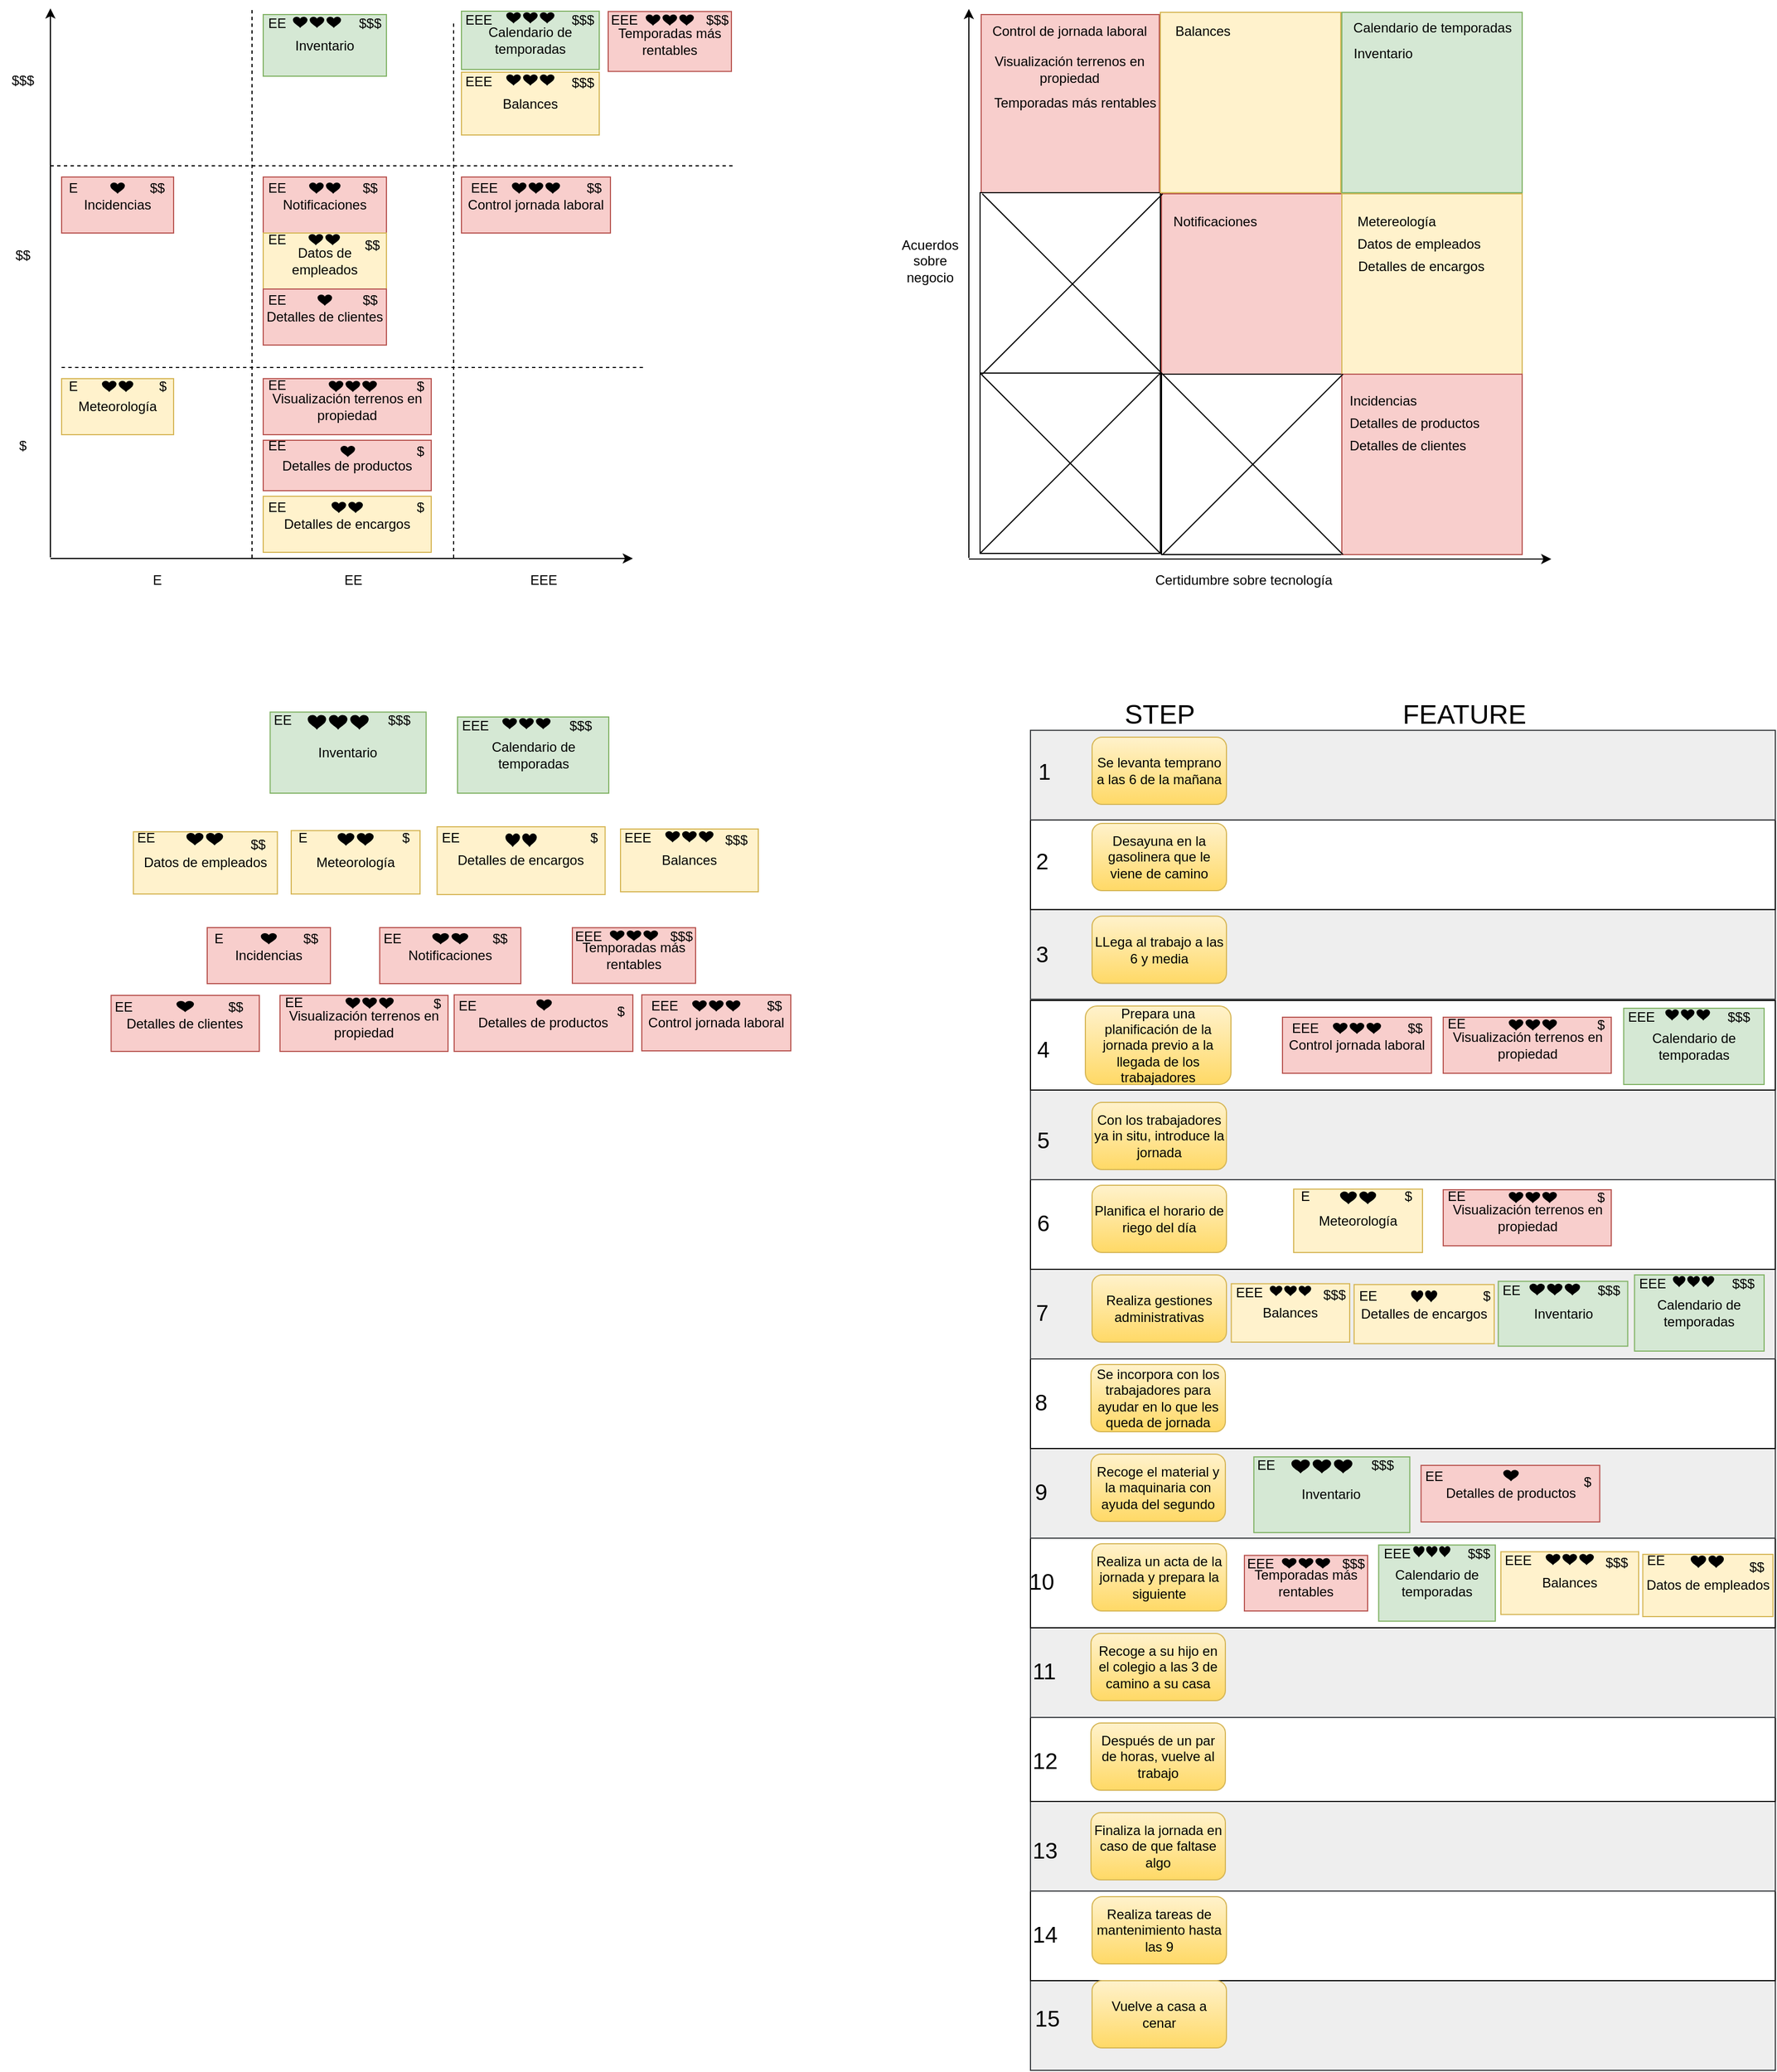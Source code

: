 <mxfile version="13.9.3" type="google"><diagram id="F2y6fxXFkvnbE19WJnJD" name="Page-1"><mxGraphModel dx="1871" dy="576" grid="1" gridSize="10" guides="1" tooltips="1" connect="1" arrows="1" fold="1" page="1" pageScale="1" pageWidth="827" pageHeight="1169" math="0" shadow="0"><root><mxCell id="0"/><mxCell id="1" parent="0"/><mxCell id="K9d5u41VUacUa4AWawqW-64" value="" style="rounded=0;whiteSpace=wrap;html=1;fillColor=#eeeeee;strokeColor=#36393d;" parent="1" vertex="1"><mxGeometry x="95" y="1780" width="665" height="80" as="geometry"/></mxCell><mxCell id="K9d5u41VUacUa4AWawqW-63" value="" style="rounded=0;whiteSpace=wrap;html=1;" parent="1" vertex="1"><mxGeometry x="95" y="1700" width="665" height="80" as="geometry"/></mxCell><mxCell id="K9d5u41VUacUa4AWawqW-62" value="" style="rounded=0;whiteSpace=wrap;html=1;fillColor=#eeeeee;strokeColor=#36393d;" parent="1" vertex="1"><mxGeometry x="95" y="1620" width="665" height="80" as="geometry"/></mxCell><mxCell id="K9d5u41VUacUa4AWawqW-61" value="" style="rounded=0;whiteSpace=wrap;html=1;" parent="1" vertex="1"><mxGeometry x="95" y="1540" width="665" height="80" as="geometry"/></mxCell><mxCell id="K9d5u41VUacUa4AWawqW-60" value="" style="rounded=0;whiteSpace=wrap;html=1;fillColor=#eeeeee;strokeColor=#36393d;" parent="1" vertex="1"><mxGeometry x="95" y="1465" width="665" height="80" as="geometry"/></mxCell><mxCell id="K9d5u41VUacUa4AWawqW-59" value="" style="rounded=0;whiteSpace=wrap;html=1;" parent="1" vertex="1"><mxGeometry x="95" y="1385" width="665" height="80" as="geometry"/></mxCell><mxCell id="K9d5u41VUacUa4AWawqW-58" value="" style="rounded=0;whiteSpace=wrap;html=1;fillColor=#eeeeee;strokeColor=#36393d;" parent="1" vertex="1"><mxGeometry x="95" y="1305" width="665" height="80" as="geometry"/></mxCell><mxCell id="K9d5u41VUacUa4AWawqW-57" value="" style="rounded=0;whiteSpace=wrap;html=1;" parent="1" vertex="1"><mxGeometry x="95" y="1225" width="665" height="80" as="geometry"/></mxCell><mxCell id="K9d5u41VUacUa4AWawqW-56" value="" style="rounded=0;whiteSpace=wrap;html=1;fillColor=#eeeeee;strokeColor=#36393d;" parent="1" vertex="1"><mxGeometry x="95" y="1145" width="665" height="80" as="geometry"/></mxCell><mxCell id="K9d5u41VUacUa4AWawqW-55" value="" style="rounded=0;whiteSpace=wrap;html=1;" parent="1" vertex="1"><mxGeometry x="95" y="1065" width="665" height="80" as="geometry"/></mxCell><mxCell id="K9d5u41VUacUa4AWawqW-54" value="" style="rounded=0;whiteSpace=wrap;html=1;fillColor=#eeeeee;strokeColor=#36393d;" parent="1" vertex="1"><mxGeometry x="95" y="985" width="665" height="80" as="geometry"/></mxCell><mxCell id="K9d5u41VUacUa4AWawqW-53" value="" style="rounded=0;whiteSpace=wrap;html=1;" parent="1" vertex="1"><mxGeometry x="95" y="905" width="665" height="80" as="geometry"/></mxCell><mxCell id="K9d5u41VUacUa4AWawqW-52" value="" style="rounded=0;whiteSpace=wrap;html=1;fillColor=#eeeeee;strokeColor=#36393d;" parent="1" vertex="1"><mxGeometry x="95" y="823.88" width="665" height="80" as="geometry"/></mxCell><mxCell id="K9d5u41VUacUa4AWawqW-51" value="" style="rounded=0;whiteSpace=wrap;html=1;" parent="1" vertex="1"><mxGeometry x="95" y="743.88" width="665" height="80" as="geometry"/></mxCell><mxCell id="K9d5u41VUacUa4AWawqW-50" value="" style="rounded=0;whiteSpace=wrap;html=1;strokeColor=#36393d;fillColor=#eeeeee;" parent="1" vertex="1"><mxGeometry x="95" y="663.88" width="665" height="80" as="geometry"/></mxCell><mxCell id="ENHyDAVpFrFjdX2hlnL2-1" value="" style="endArrow=classic;html=1;" parent="1" edge="1"><mxGeometry width="50" height="50" relative="1" as="geometry"><mxPoint x="40" y="510" as="sourcePoint"/><mxPoint x="40" y="20" as="targetPoint"/></mxGeometry></mxCell><mxCell id="ENHyDAVpFrFjdX2hlnL2-2" value="" style="endArrow=classic;html=1;" parent="1" edge="1"><mxGeometry width="50" height="50" relative="1" as="geometry"><mxPoint x="40" y="511" as="sourcePoint"/><mxPoint x="560" y="511" as="targetPoint"/></mxGeometry></mxCell><mxCell id="ENHyDAVpFrFjdX2hlnL2-4" value="" style="endArrow=none;dashed=1;html=1;" parent="1" edge="1"><mxGeometry width="50" height="50" relative="1" as="geometry"><mxPoint x="240" y="460" as="sourcePoint"/><mxPoint x="240" y="40" as="targetPoint"/></mxGeometry></mxCell><mxCell id="ENHyDAVpFrFjdX2hlnL2-6" value="" style="whiteSpace=wrap;html=1;aspect=fixed;fillColor=#f8cecc;strokeColor=#b85450;" parent="1" vertex="1"><mxGeometry x="51" y="25" width="159" height="159" as="geometry"/></mxCell><mxCell id="ENHyDAVpFrFjdX2hlnL2-7" value="" style="whiteSpace=wrap;html=1;aspect=fixed;" parent="1" vertex="1"><mxGeometry x="50" y="184" width="161" height="161" as="geometry"/></mxCell><mxCell id="ENHyDAVpFrFjdX2hlnL2-8" value="" style="whiteSpace=wrap;html=1;aspect=fixed;" parent="1" vertex="1"><mxGeometry x="50" y="345" width="161" height="161" as="geometry"/></mxCell><mxCell id="ENHyDAVpFrFjdX2hlnL2-9" value="" style="whiteSpace=wrap;html=1;aspect=fixed;fillColor=#fff2cc;strokeColor=#d6b656;" parent="1" vertex="1"><mxGeometry x="211" y="23" width="161" height="161" as="geometry"/></mxCell><mxCell id="ENHyDAVpFrFjdX2hlnL2-10" value="" style="whiteSpace=wrap;html=1;aspect=fixed;fillColor=#f8cecc;strokeColor=#b85450;" parent="1" vertex="1"><mxGeometry x="212" y="185" width="161" height="161" as="geometry"/></mxCell><mxCell id="ENHyDAVpFrFjdX2hlnL2-11" value="" style="whiteSpace=wrap;html=1;aspect=fixed;" parent="1" vertex="1"><mxGeometry x="212" y="346" width="161" height="161" as="geometry"/></mxCell><mxCell id="ENHyDAVpFrFjdX2hlnL2-12" value="" style="whiteSpace=wrap;html=1;aspect=fixed;fillColor=#d5e8d4;strokeColor=#82b366;" parent="1" vertex="1"><mxGeometry x="373" y="23" width="161" height="161" as="geometry"/></mxCell><mxCell id="ENHyDAVpFrFjdX2hlnL2-13" value="" style="whiteSpace=wrap;html=1;aspect=fixed;fillColor=#fff2cc;strokeColor=#d6b656;" parent="1" vertex="1"><mxGeometry x="373" y="185" width="161" height="161" as="geometry"/></mxCell><mxCell id="ENHyDAVpFrFjdX2hlnL2-14" value="" style="whiteSpace=wrap;html=1;aspect=fixed;fillColor=#f8cecc;strokeColor=#b85450;" parent="1" vertex="1"><mxGeometry x="373" y="346" width="161" height="161" as="geometry"/></mxCell><mxCell id="ENHyDAVpFrFjdX2hlnL2-16" value="" style="endArrow=none;html=1;exitX=0;exitY=0;exitDx=0;exitDy=0;entryX=1;entryY=1;entryDx=0;entryDy=0;" parent="1" source="ENHyDAVpFrFjdX2hlnL2-8" target="ENHyDAVpFrFjdX2hlnL2-8" edge="1"><mxGeometry width="50" height="50" relative="1" as="geometry"><mxPoint x="90.5" y="400" as="sourcePoint"/><mxPoint x="170.5" y="400" as="targetPoint"/></mxGeometry></mxCell><mxCell id="ENHyDAVpFrFjdX2hlnL2-17" value="" style="endArrow=none;html=1;exitX=0;exitY=1;exitDx=0;exitDy=0;entryX=1;entryY=0;entryDx=0;entryDy=0;" parent="1" source="ENHyDAVpFrFjdX2hlnL2-8" target="ENHyDAVpFrFjdX2hlnL2-8" edge="1"><mxGeometry width="50" height="50" relative="1" as="geometry"><mxPoint x="70" y="490" as="sourcePoint"/><mxPoint x="120" y="440" as="targetPoint"/></mxGeometry></mxCell><mxCell id="ENHyDAVpFrFjdX2hlnL2-19" value="" style="endArrow=none;html=1;exitX=0;exitY=0;exitDx=0;exitDy=0;entryX=1;entryY=1;entryDx=0;entryDy=0;" parent="1" edge="1"><mxGeometry width="50" height="50" relative="1" as="geometry"><mxPoint x="52" y="185" as="sourcePoint"/><mxPoint x="213" y="346" as="targetPoint"/></mxGeometry></mxCell><mxCell id="ENHyDAVpFrFjdX2hlnL2-20" value="" style="endArrow=none;html=1;exitX=0;exitY=1;exitDx=0;exitDy=0;entryX=1;entryY=0;entryDx=0;entryDy=0;" parent="1" edge="1"><mxGeometry width="50" height="50" relative="1" as="geometry"><mxPoint x="52" y="346" as="sourcePoint"/><mxPoint x="213" y="185" as="targetPoint"/></mxGeometry></mxCell><mxCell id="ENHyDAVpFrFjdX2hlnL2-21" value="" style="endArrow=none;html=1;exitX=0;exitY=0;exitDx=0;exitDy=0;entryX=1;entryY=1;entryDx=0;entryDy=0;" parent="1" edge="1"><mxGeometry width="50" height="50" relative="1" as="geometry"><mxPoint x="213" y="346" as="sourcePoint"/><mxPoint x="374" y="507" as="targetPoint"/></mxGeometry></mxCell><mxCell id="ENHyDAVpFrFjdX2hlnL2-22" value="" style="endArrow=none;html=1;exitX=0;exitY=1;exitDx=0;exitDy=0;entryX=1;entryY=0;entryDx=0;entryDy=0;" parent="1" edge="1"><mxGeometry width="50" height="50" relative="1" as="geometry"><mxPoint x="213" y="507" as="sourcePoint"/><mxPoint x="374" y="346" as="targetPoint"/></mxGeometry></mxCell><mxCell id="ENHyDAVpFrFjdX2hlnL2-24" value="Acuerdos&lt;br&gt;sobre&lt;br&gt;negocio" style="text;html=1;align=center;verticalAlign=middle;resizable=0;points=[];autosize=1;" parent="1" vertex="1"><mxGeometry x="-30" y="220" width="70" height="50" as="geometry"/></mxCell><mxCell id="ENHyDAVpFrFjdX2hlnL2-25" value="Certidumbre sobre tecnología" style="text;html=1;align=center;verticalAlign=middle;resizable=0;points=[];autosize=1;" parent="1" vertex="1"><mxGeometry x="200" y="520" width="170" height="20" as="geometry"/></mxCell><mxCell id="ENHyDAVpFrFjdX2hlnL2-26" value="Metereología" style="text;html=1;strokeColor=none;fillColor=none;align=center;verticalAlign=middle;whiteSpace=wrap;rounded=0;" parent="1" vertex="1"><mxGeometry x="402" y="200" width="40" height="20" as="geometry"/></mxCell><mxCell id="ENHyDAVpFrFjdX2hlnL2-27" value="Calendario de temporadas" style="text;html=1;strokeColor=none;fillColor=none;align=center;verticalAlign=middle;whiteSpace=wrap;rounded=0;" parent="1" vertex="1"><mxGeometry x="378.5" y="27" width="150" height="20" as="geometry"/></mxCell><mxCell id="ENHyDAVpFrFjdX2hlnL2-28" value="Notificaciones" style="text;html=1;strokeColor=none;fillColor=none;align=center;verticalAlign=middle;whiteSpace=wrap;rounded=0;" parent="1" vertex="1"><mxGeometry x="240" y="200" width="40" height="20" as="geometry"/></mxCell><mxCell id="ENHyDAVpFrFjdX2hlnL2-29" value="Datos de empleados" style="text;html=1;strokeColor=none;fillColor=none;align=center;verticalAlign=middle;whiteSpace=wrap;rounded=0;" parent="1" vertex="1"><mxGeometry x="376.5" y="220" width="130" height="20" as="geometry"/></mxCell><mxCell id="ENHyDAVpFrFjdX2hlnL2-30" value="Balances" style="text;html=1;strokeColor=none;fillColor=none;align=center;verticalAlign=middle;whiteSpace=wrap;rounded=0;" parent="1" vertex="1"><mxGeometry x="229" y="30" width="40" height="20" as="geometry"/></mxCell><mxCell id="ENHyDAVpFrFjdX2hlnL2-31" value="Control de jornada laboral" style="text;html=1;strokeColor=none;fillColor=none;align=center;verticalAlign=middle;whiteSpace=wrap;rounded=0;" parent="1" vertex="1"><mxGeometry x="50" y="30" width="160" height="20" as="geometry"/></mxCell><mxCell id="ENHyDAVpFrFjdX2hlnL2-32" value="Inventario" style="text;html=1;strokeColor=none;fillColor=none;align=center;verticalAlign=middle;whiteSpace=wrap;rounded=0;" parent="1" vertex="1"><mxGeometry x="390" y="50" width="40" height="20" as="geometry"/></mxCell><mxCell id="ENHyDAVpFrFjdX2hlnL2-33" value="Incidencias" style="text;html=1;strokeColor=none;fillColor=none;align=center;verticalAlign=middle;whiteSpace=wrap;rounded=0;" parent="1" vertex="1"><mxGeometry x="390" y="360" width="40" height="20" as="geometry"/></mxCell><mxCell id="ENHyDAVpFrFjdX2hlnL2-36" value="Visualización terrenos en propiedad" style="text;html=1;strokeColor=none;fillColor=none;align=center;verticalAlign=middle;whiteSpace=wrap;rounded=0;" parent="1" vertex="1"><mxGeometry x="50" y="64" width="160" height="20" as="geometry"/></mxCell><mxCell id="ENHyDAVpFrFjdX2hlnL2-37" value="Temporadas más rentables" style="text;html=1;strokeColor=none;fillColor=none;align=center;verticalAlign=middle;whiteSpace=wrap;rounded=0;" parent="1" vertex="1"><mxGeometry x="60" y="93.5" width="150" height="20" as="geometry"/></mxCell><mxCell id="ENHyDAVpFrFjdX2hlnL2-38" value="Detalles de productos" style="text;html=1;strokeColor=none;fillColor=none;align=center;verticalAlign=middle;whiteSpace=wrap;rounded=0;" parent="1" vertex="1"><mxGeometry x="376.5" y="380" width="122" height="20" as="geometry"/></mxCell><mxCell id="ENHyDAVpFrFjdX2hlnL2-39" value="Detalles de encargos" style="text;html=1;strokeColor=none;fillColor=none;align=center;verticalAlign=middle;whiteSpace=wrap;rounded=0;" parent="1" vertex="1"><mxGeometry x="377.5" y="240" width="131.5" height="20" as="geometry"/></mxCell><mxCell id="ENHyDAVpFrFjdX2hlnL2-40" value="Detalles de clientes" style="text;html=1;strokeColor=none;fillColor=none;align=center;verticalAlign=middle;whiteSpace=wrap;rounded=0;" parent="1" vertex="1"><mxGeometry x="365.75" y="400" width="131.5" height="20" as="geometry"/></mxCell><mxCell id="ENHyDAVpFrFjdX2hlnL2-42" value="Visualización terrenos en propiedad" style="rounded=0;whiteSpace=wrap;html=1;fillColor=#f8cecc;strokeColor=#b85450;" parent="1" vertex="1"><mxGeometry x="-590" y="350" width="150" height="50" as="geometry"/></mxCell><mxCell id="ENHyDAVpFrFjdX2hlnL2-43" value="Control jornada laboral" style="rounded=0;whiteSpace=wrap;html=1;fillColor=#f8cecc;strokeColor=#b85450;" parent="1" vertex="1"><mxGeometry x="-413" y="170" width="133" height="50" as="geometry"/></mxCell><mxCell id="ENHyDAVpFrFjdX2hlnL2-44" value="Balances" style="rounded=0;whiteSpace=wrap;html=1;fillColor=#fff2cc;strokeColor=#d6b656;" parent="1" vertex="1"><mxGeometry x="-413" y="76.5" width="123" height="56" as="geometry"/></mxCell><mxCell id="ENHyDAVpFrFjdX2hlnL2-45" value="Inventario" style="rounded=0;whiteSpace=wrap;html=1;fillColor=#d5e8d4;strokeColor=#82b366;" parent="1" vertex="1"><mxGeometry x="-590" y="25" width="110" height="55" as="geometry"/></mxCell><mxCell id="ENHyDAVpFrFjdX2hlnL2-46" value="Calendario de temporadas" style="rounded=0;whiteSpace=wrap;html=1;fillColor=#d5e8d4;strokeColor=#82b366;" parent="1" vertex="1"><mxGeometry x="-413" y="22" width="123" height="52" as="geometry"/></mxCell><mxCell id="ENHyDAVpFrFjdX2hlnL2-47" value="Temporadas más rentables" style="rounded=0;whiteSpace=wrap;html=1;fillColor=#f8cecc;strokeColor=#b85450;" parent="1" vertex="1"><mxGeometry x="-282" y="22.25" width="110" height="53.5" as="geometry"/></mxCell><mxCell id="ENHyDAVpFrFjdX2hlnL2-48" value="" style="endArrow=classic;html=1;" parent="1" edge="1"><mxGeometry width="50" height="50" relative="1" as="geometry"><mxPoint x="-780" y="509.5" as="sourcePoint"/><mxPoint x="-780" y="19.5" as="targetPoint"/></mxGeometry></mxCell><mxCell id="ENHyDAVpFrFjdX2hlnL2-49" value="" style="endArrow=classic;html=1;" parent="1" edge="1"><mxGeometry width="50" height="50" relative="1" as="geometry"><mxPoint x="-780" y="510.5" as="sourcePoint"/><mxPoint x="-260" y="510.5" as="targetPoint"/></mxGeometry></mxCell><mxCell id="ENHyDAVpFrFjdX2hlnL2-50" value="" style="endArrow=none;dashed=1;html=1;" parent="1" edge="1"><mxGeometry width="50" height="50" relative="1" as="geometry"><mxPoint x="-600" y="510" as="sourcePoint"/><mxPoint x="-600" y="20" as="targetPoint"/></mxGeometry></mxCell><mxCell id="ENHyDAVpFrFjdX2hlnL2-51" value="" style="endArrow=none;dashed=1;html=1;" parent="1" edge="1"><mxGeometry width="50" height="50" relative="1" as="geometry"><mxPoint x="-420" y="510" as="sourcePoint"/><mxPoint x="-420" y="30" as="targetPoint"/></mxGeometry></mxCell><mxCell id="ENHyDAVpFrFjdX2hlnL2-52" value="" style="endArrow=none;dashed=1;html=1;" parent="1" edge="1"><mxGeometry width="50" height="50" relative="1" as="geometry"><mxPoint x="-770" y="340" as="sourcePoint"/><mxPoint x="-250" y="340" as="targetPoint"/></mxGeometry></mxCell><mxCell id="ENHyDAVpFrFjdX2hlnL2-53" value="" style="endArrow=none;dashed=1;html=1;" parent="1" edge="1"><mxGeometry width="50" height="50" relative="1" as="geometry"><mxPoint x="-780" y="160" as="sourcePoint"/><mxPoint x="-170" y="160" as="targetPoint"/></mxGeometry></mxCell><mxCell id="ENHyDAVpFrFjdX2hlnL2-54" value="EEE" style="text;html=1;align=center;verticalAlign=middle;resizable=0;points=[];autosize=1;" parent="1" vertex="1"><mxGeometry x="-360" y="520" width="40" height="20" as="geometry"/></mxCell><mxCell id="ENHyDAVpFrFjdX2hlnL2-55" value="EE" style="text;html=1;align=center;verticalAlign=middle;resizable=0;points=[];autosize=1;" parent="1" vertex="1"><mxGeometry x="-525" y="520" width="30" height="20" as="geometry"/></mxCell><mxCell id="ENHyDAVpFrFjdX2hlnL2-56" value="E" style="text;html=1;align=center;verticalAlign=middle;resizable=0;points=[];autosize=1;" parent="1" vertex="1"><mxGeometry x="-695" y="520" width="20" height="20" as="geometry"/></mxCell><mxCell id="ENHyDAVpFrFjdX2hlnL2-57" value="$" style="text;html=1;align=center;verticalAlign=middle;resizable=0;points=[];autosize=1;" parent="1" vertex="1"><mxGeometry x="-815" y="400" width="20" height="20" as="geometry"/></mxCell><mxCell id="ENHyDAVpFrFjdX2hlnL2-58" value="$$" style="text;html=1;align=center;verticalAlign=middle;resizable=0;points=[];autosize=1;" parent="1" vertex="1"><mxGeometry x="-820" y="230" width="30" height="20" as="geometry"/></mxCell><mxCell id="ENHyDAVpFrFjdX2hlnL2-59" value="$$$" style="text;html=1;align=center;verticalAlign=middle;resizable=0;points=[];autosize=1;" parent="1" vertex="1"><mxGeometry x="-825" y="73.5" width="40" height="20" as="geometry"/></mxCell><mxCell id="ENHyDAVpFrFjdX2hlnL2-60" value="Notificaciones" style="rounded=0;whiteSpace=wrap;html=1;fillColor=#f8cecc;strokeColor=#b85450;" parent="1" vertex="1"><mxGeometry x="-590" y="170" width="110" height="50" as="geometry"/></mxCell><mxCell id="ENHyDAVpFrFjdX2hlnL2-61" value="Meteorología" style="rounded=0;whiteSpace=wrap;html=1;fillColor=#fff2cc;strokeColor=#d6b656;" parent="1" vertex="1"><mxGeometry x="-770" y="350" width="100" height="50" as="geometry"/></mxCell><mxCell id="ENHyDAVpFrFjdX2hlnL2-62" value="Datos de empleados" style="rounded=0;whiteSpace=wrap;html=1;fillColor=#fff2cc;strokeColor=#d6b656;" parent="1" vertex="1"><mxGeometry x="-590" y="220" width="110" height="50" as="geometry"/></mxCell><mxCell id="ENHyDAVpFrFjdX2hlnL2-63" value="Detalles de encargos" style="rounded=0;whiteSpace=wrap;html=1;fillColor=#fff2cc;strokeColor=#d6b656;" parent="1" vertex="1"><mxGeometry x="-590" y="455" width="150" height="50" as="geometry"/></mxCell><mxCell id="ENHyDAVpFrFjdX2hlnL2-64" value="Incidencias" style="rounded=0;whiteSpace=wrap;html=1;fillColor=#f8cecc;strokeColor=#b85450;" parent="1" vertex="1"><mxGeometry x="-770" y="170" width="100" height="50" as="geometry"/></mxCell><mxCell id="ENHyDAVpFrFjdX2hlnL2-65" value="Detalles de productos" style="rounded=0;whiteSpace=wrap;html=1;fillColor=#f8cecc;strokeColor=#b85450;" parent="1" vertex="1"><mxGeometry x="-590" y="405" width="150" height="45" as="geometry"/></mxCell><mxCell id="ENHyDAVpFrFjdX2hlnL2-66" value="Detalles de clientes" style="rounded=0;whiteSpace=wrap;html=1;fillColor=#f8cecc;strokeColor=#b85450;" parent="1" vertex="1"><mxGeometry x="-590" y="270" width="110" height="50" as="geometry"/></mxCell><mxCell id="ENHyDAVpFrFjdX2hlnL2-69" value="" style="shape=mxgraph.signs.healthcare.heart_2;html=1;pointerEvents=1;fillColor=#000000;strokeColor=none;verticalLabelPosition=bottom;verticalAlign=top;align=center;" parent="1" vertex="1"><mxGeometry x="-338" y="175" width="13" height="10" as="geometry"/></mxCell><mxCell id="ENHyDAVpFrFjdX2hlnL2-71" value="" style="shape=mxgraph.signs.healthcare.heart_2;html=1;pointerEvents=1;fillColor=#000000;strokeColor=none;verticalLabelPosition=bottom;verticalAlign=top;align=center;" parent="1" vertex="1"><mxGeometry x="-353" y="175" width="13" height="10" as="geometry"/></mxCell><mxCell id="ENHyDAVpFrFjdX2hlnL2-72" value="" style="shape=mxgraph.signs.healthcare.heart_2;html=1;pointerEvents=1;fillColor=#000000;strokeColor=none;verticalLabelPosition=bottom;verticalAlign=top;align=center;" parent="1" vertex="1"><mxGeometry x="-368" y="175" width="13" height="10" as="geometry"/></mxCell><mxCell id="ENHyDAVpFrFjdX2hlnL2-76" value="" style="shape=mxgraph.signs.healthcare.heart_2;html=1;pointerEvents=1;fillColor=#000000;strokeColor=none;verticalLabelPosition=bottom;verticalAlign=top;align=center;" parent="1" vertex="1"><mxGeometry x="-501.5" y="352" width="13" height="10" as="geometry"/></mxCell><mxCell id="ENHyDAVpFrFjdX2hlnL2-77" value="" style="shape=mxgraph.signs.healthcare.heart_2;html=1;pointerEvents=1;fillColor=#000000;strokeColor=none;verticalLabelPosition=bottom;verticalAlign=top;align=center;" parent="1" vertex="1"><mxGeometry x="-516.5" y="352" width="13" height="10" as="geometry"/></mxCell><mxCell id="ENHyDAVpFrFjdX2hlnL2-78" value="" style="shape=mxgraph.signs.healthcare.heart_2;html=1;pointerEvents=1;fillColor=#000000;strokeColor=none;verticalLabelPosition=bottom;verticalAlign=top;align=center;" parent="1" vertex="1"><mxGeometry x="-531.5" y="352" width="13" height="10" as="geometry"/></mxCell><mxCell id="ENHyDAVpFrFjdX2hlnL2-82" value="" style="shape=mxgraph.signs.healthcare.heart_2;html=1;pointerEvents=1;fillColor=#000000;strokeColor=none;verticalLabelPosition=bottom;verticalAlign=top;align=center;" parent="1" vertex="1"><mxGeometry x="-218.5" y="25" width="13" height="10" as="geometry"/></mxCell><mxCell id="ENHyDAVpFrFjdX2hlnL2-83" value="" style="shape=mxgraph.signs.healthcare.heart_2;html=1;pointerEvents=1;fillColor=#000000;strokeColor=none;verticalLabelPosition=bottom;verticalAlign=top;align=center;" parent="1" vertex="1"><mxGeometry x="-233.5" y="25" width="13" height="10" as="geometry"/></mxCell><mxCell id="ENHyDAVpFrFjdX2hlnL2-84" value="" style="shape=mxgraph.signs.healthcare.heart_2;html=1;pointerEvents=1;fillColor=#000000;strokeColor=none;verticalLabelPosition=bottom;verticalAlign=top;align=center;" parent="1" vertex="1"><mxGeometry x="-248.5" y="25" width="13" height="10" as="geometry"/></mxCell><mxCell id="ENHyDAVpFrFjdX2hlnL2-85" value="" style="shape=mxgraph.signs.healthcare.heart_2;html=1;pointerEvents=1;fillColor=#000000;strokeColor=none;verticalLabelPosition=bottom;verticalAlign=top;align=center;" parent="1" vertex="1"><mxGeometry x="-343" y="78.5" width="13" height="10" as="geometry"/></mxCell><mxCell id="ENHyDAVpFrFjdX2hlnL2-86" value="" style="shape=mxgraph.signs.healthcare.heart_2;html=1;pointerEvents=1;fillColor=#000000;strokeColor=none;verticalLabelPosition=bottom;verticalAlign=top;align=center;" parent="1" vertex="1"><mxGeometry x="-358" y="78.5" width="13" height="10" as="geometry"/></mxCell><mxCell id="ENHyDAVpFrFjdX2hlnL2-87" value="" style="shape=mxgraph.signs.healthcare.heart_2;html=1;pointerEvents=1;fillColor=#000000;strokeColor=none;verticalLabelPosition=bottom;verticalAlign=top;align=center;" parent="1" vertex="1"><mxGeometry x="-373" y="78.5" width="13" height="10" as="geometry"/></mxCell><mxCell id="ENHyDAVpFrFjdX2hlnL2-91" value="" style="shape=mxgraph.signs.healthcare.heart_2;html=1;pointerEvents=1;fillColor=#000000;strokeColor=none;verticalLabelPosition=bottom;verticalAlign=top;align=center;" parent="1" vertex="1"><mxGeometry x="-343" y="23" width="13" height="10" as="geometry"/></mxCell><mxCell id="ENHyDAVpFrFjdX2hlnL2-92" value="" style="shape=mxgraph.signs.healthcare.heart_2;html=1;pointerEvents=1;fillColor=#000000;strokeColor=none;verticalLabelPosition=bottom;verticalAlign=top;align=center;" parent="1" vertex="1"><mxGeometry x="-358" y="23" width="13" height="10" as="geometry"/></mxCell><mxCell id="ENHyDAVpFrFjdX2hlnL2-93" value="" style="shape=mxgraph.signs.healthcare.heart_2;html=1;pointerEvents=1;fillColor=#000000;strokeColor=none;verticalLabelPosition=bottom;verticalAlign=top;align=center;" parent="1" vertex="1"><mxGeometry x="-373" y="23" width="13" height="10" as="geometry"/></mxCell><mxCell id="ENHyDAVpFrFjdX2hlnL2-94" value="" style="shape=mxgraph.signs.healthcare.heart_2;html=1;pointerEvents=1;fillColor=#000000;strokeColor=none;verticalLabelPosition=bottom;verticalAlign=top;align=center;" parent="1" vertex="1"><mxGeometry x="-533.5" y="27" width="13" height="10" as="geometry"/></mxCell><mxCell id="ENHyDAVpFrFjdX2hlnL2-95" value="" style="shape=mxgraph.signs.healthcare.heart_2;html=1;pointerEvents=1;fillColor=#000000;strokeColor=none;verticalLabelPosition=bottom;verticalAlign=top;align=center;" parent="1" vertex="1"><mxGeometry x="-548.5" y="27" width="13" height="10" as="geometry"/></mxCell><mxCell id="ENHyDAVpFrFjdX2hlnL2-96" value="" style="shape=mxgraph.signs.healthcare.heart_2;html=1;pointerEvents=1;fillColor=#000000;strokeColor=none;verticalLabelPosition=bottom;verticalAlign=top;align=center;" parent="1" vertex="1"><mxGeometry x="-563.5" y="27" width="13" height="10" as="geometry"/></mxCell><mxCell id="ENHyDAVpFrFjdX2hlnL2-100" value="" style="shape=mxgraph.signs.healthcare.heart_2;html=1;pointerEvents=1;fillColor=#000000;strokeColor=none;verticalLabelPosition=bottom;verticalAlign=top;align=center;" parent="1" vertex="1"><mxGeometry x="-534" y="175" width="13" height="10" as="geometry"/></mxCell><mxCell id="ENHyDAVpFrFjdX2hlnL2-101" value="" style="shape=mxgraph.signs.healthcare.heart_2;html=1;pointerEvents=1;fillColor=#000000;strokeColor=none;verticalLabelPosition=bottom;verticalAlign=top;align=center;" parent="1" vertex="1"><mxGeometry x="-549" y="175" width="13" height="10" as="geometry"/></mxCell><mxCell id="ENHyDAVpFrFjdX2hlnL2-102" value="" style="shape=mxgraph.signs.healthcare.heart_2;html=1;pointerEvents=1;fillColor=#000000;strokeColor=none;verticalLabelPosition=bottom;verticalAlign=top;align=center;" parent="1" vertex="1"><mxGeometry x="-719" y="352" width="13" height="10" as="geometry"/></mxCell><mxCell id="ENHyDAVpFrFjdX2hlnL2-103" value="" style="shape=mxgraph.signs.healthcare.heart_2;html=1;pointerEvents=1;fillColor=#000000;strokeColor=none;verticalLabelPosition=bottom;verticalAlign=top;align=center;" parent="1" vertex="1"><mxGeometry x="-734" y="352" width="13" height="10" as="geometry"/></mxCell><mxCell id="ENHyDAVpFrFjdX2hlnL2-104" value="" style="shape=mxgraph.signs.healthcare.heart_2;html=1;pointerEvents=1;fillColor=#000000;strokeColor=none;verticalLabelPosition=bottom;verticalAlign=top;align=center;" parent="1" vertex="1"><mxGeometry x="-534.5" y="221" width="13" height="10" as="geometry"/></mxCell><mxCell id="ENHyDAVpFrFjdX2hlnL2-105" value="" style="shape=mxgraph.signs.healthcare.heart_2;html=1;pointerEvents=1;fillColor=#000000;strokeColor=none;verticalLabelPosition=bottom;verticalAlign=top;align=center;" parent="1" vertex="1"><mxGeometry x="-549.5" y="221" width="13" height="10" as="geometry"/></mxCell><mxCell id="ENHyDAVpFrFjdX2hlnL2-106" value="" style="shape=mxgraph.signs.healthcare.heart_2;html=1;pointerEvents=1;fillColor=#000000;strokeColor=none;verticalLabelPosition=bottom;verticalAlign=top;align=center;" parent="1" vertex="1"><mxGeometry x="-514" y="460" width="13" height="10" as="geometry"/></mxCell><mxCell id="ENHyDAVpFrFjdX2hlnL2-107" value="" style="shape=mxgraph.signs.healthcare.heart_2;html=1;pointerEvents=1;fillColor=#000000;strokeColor=none;verticalLabelPosition=bottom;verticalAlign=top;align=center;" parent="1" vertex="1"><mxGeometry x="-529" y="460" width="13" height="10" as="geometry"/></mxCell><mxCell id="ENHyDAVpFrFjdX2hlnL2-108" value="" style="shape=mxgraph.signs.healthcare.heart_2;html=1;pointerEvents=1;fillColor=#000000;strokeColor=none;verticalLabelPosition=bottom;verticalAlign=top;align=center;" parent="1" vertex="1"><mxGeometry x="-521" y="410" width="13" height="10" as="geometry"/></mxCell><mxCell id="ENHyDAVpFrFjdX2hlnL2-109" value="" style="shape=mxgraph.signs.healthcare.heart_2;html=1;pointerEvents=1;fillColor=#000000;strokeColor=none;verticalLabelPosition=bottom;verticalAlign=top;align=center;" parent="1" vertex="1"><mxGeometry x="-541.5" y="275" width="13" height="10" as="geometry"/></mxCell><mxCell id="ENHyDAVpFrFjdX2hlnL2-110" value="" style="shape=mxgraph.signs.healthcare.heart_2;html=1;pointerEvents=1;fillColor=#000000;strokeColor=none;verticalLabelPosition=bottom;verticalAlign=top;align=center;" parent="1" vertex="1"><mxGeometry x="-726.5" y="175" width="13" height="10" as="geometry"/></mxCell><mxCell id="ENHyDAVpFrFjdX2hlnL2-125" value="$" style="text;html=1;align=center;verticalAlign=middle;resizable=0;points=[];autosize=1;" parent="1" vertex="1"><mxGeometry x="-690" y="347" width="20" height="20" as="geometry"/></mxCell><mxCell id="ENHyDAVpFrFjdX2hlnL2-126" value="$" style="text;html=1;align=center;verticalAlign=middle;resizable=0;points=[];autosize=1;" parent="1" vertex="1"><mxGeometry x="-460" y="347" width="20" height="20" as="geometry"/></mxCell><mxCell id="ENHyDAVpFrFjdX2hlnL2-127" value="$" style="text;html=1;align=center;verticalAlign=middle;resizable=0;points=[];autosize=1;" parent="1" vertex="1"><mxGeometry x="-460" y="405" width="20" height="20" as="geometry"/></mxCell><mxCell id="ENHyDAVpFrFjdX2hlnL2-128" value="$" style="text;html=1;align=center;verticalAlign=middle;resizable=0;points=[];autosize=1;" parent="1" vertex="1"><mxGeometry x="-460" y="455" width="20" height="20" as="geometry"/></mxCell><mxCell id="ENHyDAVpFrFjdX2hlnL2-129" value="$$" style="text;html=1;align=center;verticalAlign=middle;resizable=0;points=[];autosize=1;" parent="1" vertex="1"><mxGeometry x="-700" y="170" width="30" height="20" as="geometry"/></mxCell><mxCell id="ENHyDAVpFrFjdX2hlnL2-130" value="$$" style="text;html=1;align=center;verticalAlign=middle;resizable=0;points=[];autosize=1;" parent="1" vertex="1"><mxGeometry x="-510" y="170" width="30" height="20" as="geometry"/></mxCell><mxCell id="ENHyDAVpFrFjdX2hlnL2-131" value="$$" style="text;html=1;align=center;verticalAlign=middle;resizable=0;points=[];autosize=1;" parent="1" vertex="1"><mxGeometry x="-508" y="221" width="30" height="20" as="geometry"/></mxCell><mxCell id="ENHyDAVpFrFjdX2hlnL2-132" value="$$" style="text;html=1;align=center;verticalAlign=middle;resizable=0;points=[];autosize=1;" parent="1" vertex="1"><mxGeometry x="-510" y="270" width="30" height="20" as="geometry"/></mxCell><mxCell id="ENHyDAVpFrFjdX2hlnL2-133" value="$$" style="text;html=1;align=center;verticalAlign=middle;resizable=0;points=[];autosize=1;" parent="1" vertex="1"><mxGeometry x="-310" y="170" width="30" height="20" as="geometry"/></mxCell><mxCell id="ENHyDAVpFrFjdX2hlnL2-134" value="$$$" style="text;html=1;align=center;verticalAlign=middle;resizable=0;points=[];autosize=1;" parent="1" vertex="1"><mxGeometry x="-515" y="23" width="40" height="20" as="geometry"/></mxCell><mxCell id="ENHyDAVpFrFjdX2hlnL2-135" value="$$$" style="text;html=1;align=center;verticalAlign=middle;resizable=0;points=[];autosize=1;" parent="1" vertex="1"><mxGeometry x="-325" y="20" width="40" height="20" as="geometry"/></mxCell><mxCell id="ENHyDAVpFrFjdX2hlnL2-136" value="$$$" style="text;html=1;align=center;verticalAlign=middle;resizable=0;points=[];autosize=1;" parent="1" vertex="1"><mxGeometry x="-205.5" y="20" width="40" height="20" as="geometry"/></mxCell><mxCell id="ENHyDAVpFrFjdX2hlnL2-138" value="$$$" style="text;html=1;align=center;verticalAlign=middle;resizable=0;points=[];autosize=1;" parent="1" vertex="1"><mxGeometry x="-325" y="75.75" width="40" height="20" as="geometry"/></mxCell><mxCell id="ENHyDAVpFrFjdX2hlnL2-139" value="E" style="text;html=1;align=center;verticalAlign=middle;resizable=0;points=[];autosize=1;" parent="1" vertex="1"><mxGeometry x="-770" y="347" width="20" height="20" as="geometry"/></mxCell><mxCell id="ENHyDAVpFrFjdX2hlnL2-140" value="E" style="text;html=1;align=center;verticalAlign=middle;resizable=0;points=[];autosize=1;" parent="1" vertex="1"><mxGeometry x="-770" y="170" width="20" height="20" as="geometry"/></mxCell><mxCell id="ENHyDAVpFrFjdX2hlnL2-141" value="EE" style="text;html=1;align=center;verticalAlign=middle;resizable=0;points=[];autosize=1;" parent="1" vertex="1"><mxGeometry x="-593.5" y="346" width="30" height="20" as="geometry"/></mxCell><mxCell id="ENHyDAVpFrFjdX2hlnL2-142" value="EE" style="text;html=1;align=center;verticalAlign=middle;resizable=0;points=[];autosize=1;" parent="1" vertex="1"><mxGeometry x="-593.5" y="400" width="30" height="20" as="geometry"/></mxCell><mxCell id="ENHyDAVpFrFjdX2hlnL2-143" value="EE" style="text;html=1;align=center;verticalAlign=middle;resizable=0;points=[];autosize=1;" parent="1" vertex="1"><mxGeometry x="-593.5" y="455" width="30" height="20" as="geometry"/></mxCell><mxCell id="ENHyDAVpFrFjdX2hlnL2-144" value="EE" style="text;html=1;align=center;verticalAlign=middle;resizable=0;points=[];autosize=1;" parent="1" vertex="1"><mxGeometry x="-593.5" y="170" width="30" height="20" as="geometry"/></mxCell><mxCell id="ENHyDAVpFrFjdX2hlnL2-145" value="EE" style="text;html=1;align=center;verticalAlign=middle;resizable=0;points=[];autosize=1;" parent="1" vertex="1"><mxGeometry x="-593.5" y="216" width="30" height="20" as="geometry"/></mxCell><mxCell id="ENHyDAVpFrFjdX2hlnL2-146" value="EE" style="text;html=1;align=center;verticalAlign=middle;resizable=0;points=[];autosize=1;" parent="1" vertex="1"><mxGeometry x="-593.5" y="270" width="30" height="20" as="geometry"/></mxCell><mxCell id="ENHyDAVpFrFjdX2hlnL2-147" value="EE" style="text;html=1;align=center;verticalAlign=middle;resizable=0;points=[];autosize=1;" parent="1" vertex="1"><mxGeometry x="-593.5" y="23" width="30" height="20" as="geometry"/></mxCell><mxCell id="ENHyDAVpFrFjdX2hlnL2-148" value="EEE" style="text;html=1;align=center;verticalAlign=middle;resizable=0;points=[];autosize=1;" parent="1" vertex="1"><mxGeometry x="-413" y="170" width="40" height="20" as="geometry"/></mxCell><mxCell id="ENHyDAVpFrFjdX2hlnL2-149" value="EEE" style="text;html=1;align=center;verticalAlign=middle;resizable=0;points=[];autosize=1;" parent="1" vertex="1"><mxGeometry x="-418" y="74.5" width="40" height="20" as="geometry"/></mxCell><mxCell id="ENHyDAVpFrFjdX2hlnL2-150" value="EEE" style="text;html=1;align=center;verticalAlign=middle;resizable=0;points=[];autosize=1;" parent="1" vertex="1"><mxGeometry x="-418" y="20" width="40" height="20" as="geometry"/></mxCell><mxCell id="ENHyDAVpFrFjdX2hlnL2-151" value="EEE" style="text;html=1;align=center;verticalAlign=middle;resizable=0;points=[];autosize=1;" parent="1" vertex="1"><mxGeometry x="-288" y="20" width="40" height="20" as="geometry"/></mxCell><mxCell id="ENHyDAVpFrFjdX2hlnL2-232" value="" style="group" parent="1" vertex="1" connectable="0"><mxGeometry x="-588.25" y="645" width="150" height="75" as="geometry"/></mxCell><mxCell id="ENHyDAVpFrFjdX2hlnL2-155" value="Inventario" style="rounded=0;whiteSpace=wrap;html=1;fillColor=#d5e8d4;strokeColor=#82b366;" parent="ENHyDAVpFrFjdX2hlnL2-232" vertex="1"><mxGeometry x="4.43" y="2.632" width="139.241" height="72.368" as="geometry"/></mxCell><mxCell id="ENHyDAVpFrFjdX2hlnL2-192" value="" style="shape=mxgraph.signs.healthcare.heart_2;html=1;pointerEvents=1;fillColor=#000000;strokeColor=none;verticalLabelPosition=bottom;verticalAlign=top;align=center;" parent="ENHyDAVpFrFjdX2hlnL2-232" vertex="1"><mxGeometry x="75.949" y="5.263" width="16.456" height="13.158" as="geometry"/></mxCell><mxCell id="ENHyDAVpFrFjdX2hlnL2-193" value="" style="shape=mxgraph.signs.healthcare.heart_2;html=1;pointerEvents=1;fillColor=#000000;strokeColor=none;verticalLabelPosition=bottom;verticalAlign=top;align=center;" parent="ENHyDAVpFrFjdX2hlnL2-232" vertex="1"><mxGeometry x="56.962" y="5.263" width="16.456" height="13.158" as="geometry"/></mxCell><mxCell id="ENHyDAVpFrFjdX2hlnL2-194" value="" style="shape=mxgraph.signs.healthcare.heart_2;html=1;pointerEvents=1;fillColor=#000000;strokeColor=none;verticalLabelPosition=bottom;verticalAlign=top;align=center;" parent="ENHyDAVpFrFjdX2hlnL2-232" vertex="1"><mxGeometry x="37.975" y="5.263" width="16.456" height="13.158" as="geometry"/></mxCell><mxCell id="ENHyDAVpFrFjdX2hlnL2-215" value="$$$" style="text;html=1;align=center;verticalAlign=middle;resizable=0;points=[];autosize=1;" parent="ENHyDAVpFrFjdX2hlnL2-232" vertex="1"><mxGeometry x="99.367" width="40" height="20" as="geometry"/></mxCell><mxCell id="ENHyDAVpFrFjdX2hlnL2-227" value="EE" style="text;html=1;align=center;verticalAlign=middle;resizable=0;points=[];autosize=1;" parent="ENHyDAVpFrFjdX2hlnL2-232" vertex="1"><mxGeometry width="30" height="20" as="geometry"/></mxCell><mxCell id="ENHyDAVpFrFjdX2hlnL2-233" value="" style="group" parent="1" vertex="1" connectable="0"><mxGeometry x="-421.5" y="650" width="140" height="70" as="geometry"/></mxCell><mxCell id="ENHyDAVpFrFjdX2hlnL2-156" value="Calendario de temporadas" style="rounded=0;whiteSpace=wrap;html=1;fillColor=#d5e8d4;strokeColor=#82b366;" parent="ENHyDAVpFrFjdX2hlnL2-233" vertex="1"><mxGeometry x="5" y="2" width="135" height="68" as="geometry"/></mxCell><mxCell id="ENHyDAVpFrFjdX2hlnL2-189" value="" style="shape=mxgraph.signs.healthcare.heart_2;html=1;pointerEvents=1;fillColor=#000000;strokeColor=none;verticalLabelPosition=bottom;verticalAlign=top;align=center;" parent="ENHyDAVpFrFjdX2hlnL2-233" vertex="1"><mxGeometry x="75" y="3" width="13" height="10" as="geometry"/></mxCell><mxCell id="ENHyDAVpFrFjdX2hlnL2-190" value="" style="shape=mxgraph.signs.healthcare.heart_2;html=1;pointerEvents=1;fillColor=#000000;strokeColor=none;verticalLabelPosition=bottom;verticalAlign=top;align=center;" parent="ENHyDAVpFrFjdX2hlnL2-233" vertex="1"><mxGeometry x="60" y="3" width="13" height="10" as="geometry"/></mxCell><mxCell id="ENHyDAVpFrFjdX2hlnL2-191" value="" style="shape=mxgraph.signs.healthcare.heart_2;html=1;pointerEvents=1;fillColor=#000000;strokeColor=none;verticalLabelPosition=bottom;verticalAlign=top;align=center;" parent="ENHyDAVpFrFjdX2hlnL2-233" vertex="1"><mxGeometry x="45" y="3" width="13" height="10" as="geometry"/></mxCell><mxCell id="ENHyDAVpFrFjdX2hlnL2-230" value="EEE" style="text;html=1;align=center;verticalAlign=middle;resizable=0;points=[];autosize=1;" parent="ENHyDAVpFrFjdX2hlnL2-233" vertex="1"><mxGeometry width="40" height="20" as="geometry"/></mxCell><mxCell id="ENHyDAVpFrFjdX2hlnL2-216" value="$$$" style="text;html=1;align=center;verticalAlign=middle;resizable=0;points=[];autosize=1;" parent="ENHyDAVpFrFjdX2hlnL2-233" vertex="1"><mxGeometry x="94" width="40" height="20" as="geometry"/></mxCell><mxCell id="ENHyDAVpFrFjdX2hlnL2-234" value="" style="group" parent="1" vertex="1" connectable="0"><mxGeometry x="-276" y="750" width="128" height="58" as="geometry"/></mxCell><mxCell id="ENHyDAVpFrFjdX2hlnL2-154" value="Balances" style="rounded=0;whiteSpace=wrap;html=1;fillColor=#fff2cc;strokeColor=#d6b656;" parent="ENHyDAVpFrFjdX2hlnL2-234" vertex="1"><mxGeometry x="5" y="2" width="123" height="56" as="geometry"/></mxCell><mxCell id="ENHyDAVpFrFjdX2hlnL2-186" value="" style="shape=mxgraph.signs.healthcare.heart_2;html=1;pointerEvents=1;fillColor=#000000;strokeColor=none;verticalLabelPosition=bottom;verticalAlign=top;align=center;" parent="ENHyDAVpFrFjdX2hlnL2-234" vertex="1"><mxGeometry x="75" y="4" width="13" height="10" as="geometry"/></mxCell><mxCell id="ENHyDAVpFrFjdX2hlnL2-187" value="" style="shape=mxgraph.signs.healthcare.heart_2;html=1;pointerEvents=1;fillColor=#000000;strokeColor=none;verticalLabelPosition=bottom;verticalAlign=top;align=center;" parent="ENHyDAVpFrFjdX2hlnL2-234" vertex="1"><mxGeometry x="60" y="4" width="13" height="10" as="geometry"/></mxCell><mxCell id="ENHyDAVpFrFjdX2hlnL2-188" value="" style="shape=mxgraph.signs.healthcare.heart_2;html=1;pointerEvents=1;fillColor=#000000;strokeColor=none;verticalLabelPosition=bottom;verticalAlign=top;align=center;" parent="ENHyDAVpFrFjdX2hlnL2-234" vertex="1"><mxGeometry x="45" y="4" width="13" height="10" as="geometry"/></mxCell><mxCell id="ENHyDAVpFrFjdX2hlnL2-229" value="EEE" style="text;html=1;align=center;verticalAlign=middle;resizable=0;points=[];autosize=1;" parent="ENHyDAVpFrFjdX2hlnL2-234" vertex="1"><mxGeometry width="40" height="20" as="geometry"/></mxCell><mxCell id="ENHyDAVpFrFjdX2hlnL2-218" value="$$$" style="text;html=1;align=center;verticalAlign=middle;resizable=0;points=[];autosize=1;" parent="ENHyDAVpFrFjdX2hlnL2-234" vertex="1"><mxGeometry x="88" y="2" width="40" height="20" as="geometry"/></mxCell><mxCell id="ENHyDAVpFrFjdX2hlnL2-235" value="" style="group" parent="1" vertex="1" connectable="0"><mxGeometry x="-320" y="838" width="122.5" height="51.75" as="geometry"/></mxCell><mxCell id="ENHyDAVpFrFjdX2hlnL2-157" value="Temporadas más rentables" style="rounded=0;whiteSpace=wrap;html=1;fillColor=#f8cecc;strokeColor=#b85450;" parent="ENHyDAVpFrFjdX2hlnL2-235" vertex="1"><mxGeometry x="6" y="2.089" width="110" height="49.661" as="geometry"/></mxCell><mxCell id="ENHyDAVpFrFjdX2hlnL2-183" value="" style="shape=mxgraph.signs.healthcare.heart_2;html=1;pointerEvents=1;fillColor=#000000;strokeColor=none;verticalLabelPosition=bottom;verticalAlign=top;align=center;" parent="ENHyDAVpFrFjdX2hlnL2-235" vertex="1"><mxGeometry x="69.5" y="4.641" width="13" height="9.283" as="geometry"/></mxCell><mxCell id="ENHyDAVpFrFjdX2hlnL2-184" value="" style="shape=mxgraph.signs.healthcare.heart_2;html=1;pointerEvents=1;fillColor=#000000;strokeColor=none;verticalLabelPosition=bottom;verticalAlign=top;align=center;" parent="ENHyDAVpFrFjdX2hlnL2-235" vertex="1"><mxGeometry x="54.5" y="4.641" width="13" height="9.283" as="geometry"/></mxCell><mxCell id="ENHyDAVpFrFjdX2hlnL2-185" value="" style="shape=mxgraph.signs.healthcare.heart_2;html=1;pointerEvents=1;fillColor=#000000;strokeColor=none;verticalLabelPosition=bottom;verticalAlign=top;align=center;" parent="ENHyDAVpFrFjdX2hlnL2-235" vertex="1"><mxGeometry x="39.5" y="4.641" width="13" height="9.283" as="geometry"/></mxCell><mxCell id="ENHyDAVpFrFjdX2hlnL2-217" value="$$$" style="text;html=1;align=center;verticalAlign=middle;resizable=0;points=[];autosize=1;" parent="ENHyDAVpFrFjdX2hlnL2-235" vertex="1"><mxGeometry x="82.5" width="40" height="20" as="geometry"/></mxCell><mxCell id="ENHyDAVpFrFjdX2hlnL2-231" value="EEE" style="text;html=1;align=center;verticalAlign=middle;resizable=0;points=[];autosize=1;" parent="ENHyDAVpFrFjdX2hlnL2-235" vertex="1"><mxGeometry width="40" height="20" as="geometry"/></mxCell><mxCell id="ENHyDAVpFrFjdX2hlnL2-236" value="" style="group" parent="1" vertex="1" connectable="0"><mxGeometry x="-252" y="900" width="133" height="50" as="geometry"/></mxCell><mxCell id="ENHyDAVpFrFjdX2hlnL2-153" value="Control jornada laboral" style="rounded=0;whiteSpace=wrap;html=1;fillColor=#f8cecc;strokeColor=#b85450;" parent="ENHyDAVpFrFjdX2hlnL2-236" vertex="1"><mxGeometry width="133" height="50" as="geometry"/></mxCell><mxCell id="ENHyDAVpFrFjdX2hlnL2-177" value="" style="shape=mxgraph.signs.healthcare.heart_2;html=1;pointerEvents=1;fillColor=#000000;strokeColor=none;verticalLabelPosition=bottom;verticalAlign=top;align=center;" parent="ENHyDAVpFrFjdX2hlnL2-236" vertex="1"><mxGeometry x="75" y="5" width="13" height="10" as="geometry"/></mxCell><mxCell id="ENHyDAVpFrFjdX2hlnL2-178" value="" style="shape=mxgraph.signs.healthcare.heart_2;html=1;pointerEvents=1;fillColor=#000000;strokeColor=none;verticalLabelPosition=bottom;verticalAlign=top;align=center;" parent="ENHyDAVpFrFjdX2hlnL2-236" vertex="1"><mxGeometry x="60" y="5" width="13" height="10" as="geometry"/></mxCell><mxCell id="ENHyDAVpFrFjdX2hlnL2-179" value="" style="shape=mxgraph.signs.healthcare.heart_2;html=1;pointerEvents=1;fillColor=#000000;strokeColor=none;verticalLabelPosition=bottom;verticalAlign=top;align=center;" parent="ENHyDAVpFrFjdX2hlnL2-236" vertex="1"><mxGeometry x="45" y="5" width="13" height="10" as="geometry"/></mxCell><mxCell id="ENHyDAVpFrFjdX2hlnL2-214" value="$$" style="text;html=1;align=center;verticalAlign=middle;resizable=0;points=[];autosize=1;" parent="ENHyDAVpFrFjdX2hlnL2-236" vertex="1"><mxGeometry x="103" width="30" height="20" as="geometry"/></mxCell><mxCell id="ENHyDAVpFrFjdX2hlnL2-228" value="EEE" style="text;html=1;align=center;verticalAlign=middle;resizable=0;points=[];autosize=1;" parent="ENHyDAVpFrFjdX2hlnL2-236" vertex="1"><mxGeometry width="40" height="20" as="geometry"/></mxCell><mxCell id="ENHyDAVpFrFjdX2hlnL2-239" value="" style="group" parent="1" vertex="1" connectable="0"><mxGeometry x="-640" y="840" width="110" height="50" as="geometry"/></mxCell><mxCell id="ENHyDAVpFrFjdX2hlnL2-174" value="Incidencias" style="rounded=0;whiteSpace=wrap;html=1;fillColor=#f8cecc;strokeColor=#b85450;" parent="ENHyDAVpFrFjdX2hlnL2-239" vertex="1"><mxGeometry width="110.0" height="50" as="geometry"/></mxCell><mxCell id="ENHyDAVpFrFjdX2hlnL2-205" value="" style="shape=mxgraph.signs.healthcare.heart_2;html=1;pointerEvents=1;fillColor=#000000;strokeColor=none;verticalLabelPosition=bottom;verticalAlign=top;align=center;" parent="ENHyDAVpFrFjdX2hlnL2-239" vertex="1"><mxGeometry x="47.85" y="5" width="14.3" height="10" as="geometry"/></mxCell><mxCell id="ENHyDAVpFrFjdX2hlnL2-210" value="$$" style="text;html=1;align=center;verticalAlign=middle;resizable=0;points=[];autosize=1;" parent="ENHyDAVpFrFjdX2hlnL2-239" vertex="1"><mxGeometry x="77" width="30" height="20" as="geometry"/></mxCell><mxCell id="ENHyDAVpFrFjdX2hlnL2-220" value="E" style="text;html=1;align=center;verticalAlign=middle;resizable=0;points=[];autosize=1;" parent="ENHyDAVpFrFjdX2hlnL2-239" vertex="1"><mxGeometry width="20" height="20" as="geometry"/></mxCell><mxCell id="ENHyDAVpFrFjdX2hlnL2-240" value="" style="group" parent="1" vertex="1" connectable="0"><mxGeometry x="-490" y="840" width="130" height="50" as="geometry"/></mxCell><mxCell id="ENHyDAVpFrFjdX2hlnL2-170" value="Notificaciones" style="rounded=0;whiteSpace=wrap;html=1;fillColor=#f8cecc;strokeColor=#b85450;" parent="ENHyDAVpFrFjdX2hlnL2-240" vertex="1"><mxGeometry x="4.009" width="125.991" height="50" as="geometry"/></mxCell><mxCell id="ENHyDAVpFrFjdX2hlnL2-195" value="" style="shape=mxgraph.signs.healthcare.heart_2;html=1;pointerEvents=1;fillColor=#000000;strokeColor=none;verticalLabelPosition=bottom;verticalAlign=top;align=center;" parent="ENHyDAVpFrFjdX2hlnL2-240" vertex="1"><mxGeometry x="68.15" y="5" width="14.89" height="10" as="geometry"/></mxCell><mxCell id="ENHyDAVpFrFjdX2hlnL2-196" value="" style="shape=mxgraph.signs.healthcare.heart_2;html=1;pointerEvents=1;fillColor=#000000;strokeColor=none;verticalLabelPosition=bottom;verticalAlign=top;align=center;" parent="ENHyDAVpFrFjdX2hlnL2-240" vertex="1"><mxGeometry x="50.969" y="5" width="14.89" height="10" as="geometry"/></mxCell><mxCell id="ENHyDAVpFrFjdX2hlnL2-211" value="$$" style="text;html=1;align=center;verticalAlign=middle;resizable=0;points=[];autosize=1;" parent="ENHyDAVpFrFjdX2hlnL2-240" vertex="1"><mxGeometry x="95.639" width="30" height="20" as="geometry"/></mxCell><mxCell id="ENHyDAVpFrFjdX2hlnL2-224" value="EE" style="text;html=1;align=center;verticalAlign=middle;resizable=0;points=[];autosize=1;" parent="ENHyDAVpFrFjdX2hlnL2-240" vertex="1"><mxGeometry width="30" height="20" as="geometry"/></mxCell><mxCell id="ENHyDAVpFrFjdX2hlnL2-241" value="" style="group" parent="1" vertex="1" connectable="0"><mxGeometry x="-710" y="750" width="135" height="60" as="geometry"/></mxCell><mxCell id="ENHyDAVpFrFjdX2hlnL2-172" value="Datos de empleados" style="rounded=0;whiteSpace=wrap;html=1;fillColor=#fff2cc;strokeColor=#d6b656;" parent="ENHyDAVpFrFjdX2hlnL2-241" vertex="1"><mxGeometry x="4.091" y="4.444" width="128.571" height="55.556" as="geometry"/></mxCell><mxCell id="ENHyDAVpFrFjdX2hlnL2-199" value="" style="shape=mxgraph.signs.healthcare.heart_2;html=1;pointerEvents=1;fillColor=#000000;strokeColor=none;verticalLabelPosition=bottom;verticalAlign=top;align=center;" parent="ENHyDAVpFrFjdX2hlnL2-241" vertex="1"><mxGeometry x="68.961" y="5.556" width="15.195" height="11.111" as="geometry"/></mxCell><mxCell id="ENHyDAVpFrFjdX2hlnL2-200" value="" style="shape=mxgraph.signs.healthcare.heart_2;html=1;pointerEvents=1;fillColor=#000000;strokeColor=none;verticalLabelPosition=bottom;verticalAlign=top;align=center;" parent="ENHyDAVpFrFjdX2hlnL2-241" vertex="1"><mxGeometry x="51.429" y="5.556" width="15.195" height="11.111" as="geometry"/></mxCell><mxCell id="ENHyDAVpFrFjdX2hlnL2-212" value="$$" style="text;html=1;align=center;verticalAlign=middle;resizable=0;points=[];autosize=1;" parent="ENHyDAVpFrFjdX2hlnL2-241" vertex="1"><mxGeometry x="99.935" y="5.556" width="30" height="20" as="geometry"/></mxCell><mxCell id="ENHyDAVpFrFjdX2hlnL2-225" value="EE" style="text;html=1;align=center;verticalAlign=middle;resizable=0;points=[];autosize=1;" parent="ENHyDAVpFrFjdX2hlnL2-241" vertex="1"><mxGeometry width="30" height="20" as="geometry"/></mxCell><mxCell id="ENHyDAVpFrFjdX2hlnL2-242" value="" style="group" parent="1" vertex="1" connectable="0"><mxGeometry x="-730" y="900.5" width="136.5" height="50" as="geometry"/></mxCell><mxCell id="ENHyDAVpFrFjdX2hlnL2-176" value="Detalles de clientes" style="rounded=0;whiteSpace=wrap;html=1;fillColor=#f8cecc;strokeColor=#b85450;" parent="ENHyDAVpFrFjdX2hlnL2-242" vertex="1"><mxGeometry x="4.209" width="132.291" height="50" as="geometry"/></mxCell><mxCell id="ENHyDAVpFrFjdX2hlnL2-204" value="" style="shape=mxgraph.signs.healthcare.heart_2;html=1;pointerEvents=1;fillColor=#000000;strokeColor=none;verticalLabelPosition=bottom;verticalAlign=top;align=center;" parent="ENHyDAVpFrFjdX2hlnL2-242" vertex="1"><mxGeometry x="62.537" y="5" width="15.634" height="10" as="geometry"/></mxCell><mxCell id="ENHyDAVpFrFjdX2hlnL2-213" value="$$" style="text;html=1;align=center;verticalAlign=middle;resizable=0;points=[];autosize=1;" parent="ENHyDAVpFrFjdX2hlnL2-242" vertex="1"><mxGeometry x="100.421" width="30" height="20" as="geometry"/></mxCell><mxCell id="ENHyDAVpFrFjdX2hlnL2-226" value="EE" style="text;html=1;align=center;verticalAlign=middle;resizable=0;points=[];autosize=1;" parent="ENHyDAVpFrFjdX2hlnL2-242" vertex="1"><mxGeometry width="30" height="20" as="geometry"/></mxCell><mxCell id="ENHyDAVpFrFjdX2hlnL2-243" value="" style="group" parent="1" vertex="1" connectable="0"><mxGeometry x="-565" y="750" width="115" height="60" as="geometry"/></mxCell><mxCell id="ENHyDAVpFrFjdX2hlnL2-171" value="Meteorología" style="rounded=0;whiteSpace=wrap;html=1;fillColor=#fff2cc;strokeColor=#d6b656;" parent="ENHyDAVpFrFjdX2hlnL2-243" vertex="1"><mxGeometry y="3.396" width="115.0" height="56.604" as="geometry"/></mxCell><mxCell id="ENHyDAVpFrFjdX2hlnL2-197" value="" style="shape=mxgraph.signs.healthcare.heart_2;html=1;pointerEvents=1;fillColor=#000000;strokeColor=none;verticalLabelPosition=bottom;verticalAlign=top;align=center;" parent="ENHyDAVpFrFjdX2hlnL2-243" vertex="1"><mxGeometry x="58.65" y="5.66" width="14.95" height="11.321" as="geometry"/></mxCell><mxCell id="ENHyDAVpFrFjdX2hlnL2-198" value="" style="shape=mxgraph.signs.healthcare.heart_2;html=1;pointerEvents=1;fillColor=#000000;strokeColor=none;verticalLabelPosition=bottom;verticalAlign=top;align=center;" parent="ENHyDAVpFrFjdX2hlnL2-243" vertex="1"><mxGeometry x="41.4" y="5.66" width="14.95" height="11.321" as="geometry"/></mxCell><mxCell id="ENHyDAVpFrFjdX2hlnL2-206" value="$" style="text;html=1;align=center;verticalAlign=middle;resizable=0;points=[];autosize=1;" parent="ENHyDAVpFrFjdX2hlnL2-243" vertex="1"><mxGeometry x="92" width="20" height="20" as="geometry"/></mxCell><mxCell id="ENHyDAVpFrFjdX2hlnL2-219" value="E" style="text;html=1;align=center;verticalAlign=middle;resizable=0;points=[];autosize=1;" parent="ENHyDAVpFrFjdX2hlnL2-243" vertex="1"><mxGeometry width="20" height="20" as="geometry"/></mxCell><mxCell id="ENHyDAVpFrFjdX2hlnL2-244" value="" style="group" parent="1" vertex="1" connectable="0"><mxGeometry x="-578.5" y="896.5" width="153.5" height="54" as="geometry"/></mxCell><mxCell id="ENHyDAVpFrFjdX2hlnL2-152" value="Visualización terrenos en propiedad" style="rounded=0;whiteSpace=wrap;html=1;fillColor=#f8cecc;strokeColor=#b85450;" parent="ENHyDAVpFrFjdX2hlnL2-244" vertex="1"><mxGeometry x="3.5" y="4" width="150" height="50" as="geometry"/></mxCell><mxCell id="ENHyDAVpFrFjdX2hlnL2-180" value="" style="shape=mxgraph.signs.healthcare.heart_2;html=1;pointerEvents=1;fillColor=#000000;strokeColor=none;verticalLabelPosition=bottom;verticalAlign=top;align=center;" parent="ENHyDAVpFrFjdX2hlnL2-244" vertex="1"><mxGeometry x="92" y="6" width="13" height="10" as="geometry"/></mxCell><mxCell id="ENHyDAVpFrFjdX2hlnL2-181" value="" style="shape=mxgraph.signs.healthcare.heart_2;html=1;pointerEvents=1;fillColor=#000000;strokeColor=none;verticalLabelPosition=bottom;verticalAlign=top;align=center;" parent="ENHyDAVpFrFjdX2hlnL2-244" vertex="1"><mxGeometry x="77" y="6" width="13" height="10" as="geometry"/></mxCell><mxCell id="ENHyDAVpFrFjdX2hlnL2-182" value="" style="shape=mxgraph.signs.healthcare.heart_2;html=1;pointerEvents=1;fillColor=#000000;strokeColor=none;verticalLabelPosition=bottom;verticalAlign=top;align=center;" parent="ENHyDAVpFrFjdX2hlnL2-244" vertex="1"><mxGeometry x="62" y="6" width="13" height="10" as="geometry"/></mxCell><mxCell id="ENHyDAVpFrFjdX2hlnL2-207" value="$" style="text;html=1;align=center;verticalAlign=middle;resizable=0;points=[];autosize=1;" parent="ENHyDAVpFrFjdX2hlnL2-244" vertex="1"><mxGeometry x="133.5" y="1" width="20" height="20" as="geometry"/></mxCell><mxCell id="ENHyDAVpFrFjdX2hlnL2-221" value="EE" style="text;html=1;align=center;verticalAlign=middle;resizable=0;points=[];autosize=1;" parent="ENHyDAVpFrFjdX2hlnL2-244" vertex="1"><mxGeometry width="30" height="20" as="geometry"/></mxCell><mxCell id="ENHyDAVpFrFjdX2hlnL2-245" value="" style="group" parent="1" vertex="1" connectable="0"><mxGeometry x="-423.25" y="900" width="163.25" height="50.5" as="geometry"/></mxCell><mxCell id="ENHyDAVpFrFjdX2hlnL2-175" value="Detalles de productos" style="rounded=0;whiteSpace=wrap;html=1;fillColor=#f8cecc;strokeColor=#b85450;" parent="ENHyDAVpFrFjdX2hlnL2-245" vertex="1"><mxGeometry x="3.72" width="159.53" height="50.5" as="geometry"/></mxCell><mxCell id="ENHyDAVpFrFjdX2hlnL2-203" value="" style="shape=mxgraph.signs.healthcare.heart_2;html=1;pointerEvents=1;fillColor=#000000;strokeColor=none;verticalLabelPosition=bottom;verticalAlign=top;align=center;" parent="ENHyDAVpFrFjdX2hlnL2-245" vertex="1"><mxGeometry x="77.105" y="4.1" width="13.826" height="10.1" as="geometry"/></mxCell><mxCell id="ENHyDAVpFrFjdX2hlnL2-208" value="$" style="text;html=1;align=center;verticalAlign=middle;resizable=0;points=[];autosize=1;" parent="ENHyDAVpFrFjdX2hlnL2-245" vertex="1"><mxGeometry x="141.98" y="5.05" width="20" height="20" as="geometry"/></mxCell><mxCell id="ENHyDAVpFrFjdX2hlnL2-222" value="EE" style="text;html=1;align=center;verticalAlign=middle;resizable=0;points=[];autosize=1;" parent="ENHyDAVpFrFjdX2hlnL2-245" vertex="1"><mxGeometry width="30" height="20" as="geometry"/></mxCell><mxCell id="ENHyDAVpFrFjdX2hlnL2-246" value="" style="group" parent="1" vertex="1" connectable="0"><mxGeometry x="-438.25" y="750" width="153.5" height="60.5" as="geometry"/></mxCell><mxCell id="ENHyDAVpFrFjdX2hlnL2-173" value="Detalles de encargos" style="rounded=0;whiteSpace=wrap;html=1;fillColor=#fff2cc;strokeColor=#d6b656;" parent="ENHyDAVpFrFjdX2hlnL2-246" vertex="1"><mxGeometry x="3.5" width="150" height="60.5" as="geometry"/></mxCell><mxCell id="ENHyDAVpFrFjdX2hlnL2-201" value="" style="shape=mxgraph.signs.healthcare.heart_2;html=1;pointerEvents=1;fillColor=#000000;strokeColor=none;verticalLabelPosition=bottom;verticalAlign=top;align=center;" parent="ENHyDAVpFrFjdX2hlnL2-246" vertex="1"><mxGeometry x="79.5" y="6.05" width="13" height="12.1" as="geometry"/></mxCell><mxCell id="ENHyDAVpFrFjdX2hlnL2-202" value="" style="shape=mxgraph.signs.healthcare.heart_2;html=1;pointerEvents=1;fillColor=#000000;strokeColor=none;verticalLabelPosition=bottom;verticalAlign=top;align=center;" parent="ENHyDAVpFrFjdX2hlnL2-246" vertex="1"><mxGeometry x="64.5" y="6.05" width="13" height="12.1" as="geometry"/></mxCell><mxCell id="ENHyDAVpFrFjdX2hlnL2-209" value="$" style="text;html=1;align=center;verticalAlign=middle;resizable=0;points=[];autosize=1;" parent="ENHyDAVpFrFjdX2hlnL2-246" vertex="1"><mxGeometry x="133.5" width="20" height="20" as="geometry"/></mxCell><mxCell id="ENHyDAVpFrFjdX2hlnL2-223" value="EE" style="text;html=1;align=center;verticalAlign=middle;resizable=0;points=[];autosize=1;" parent="ENHyDAVpFrFjdX2hlnL2-246" vertex="1"><mxGeometry width="30" height="20" as="geometry"/></mxCell><mxCell id="K9d5u41VUacUa4AWawqW-1" value="&lt;font style=&quot;font-size: 24px&quot;&gt;STEP&lt;/font&gt;" style="text;html=1;align=center;verticalAlign=middle;resizable=0;points=[];autosize=1;" parent="1" vertex="1"><mxGeometry x="170" y="640" width="80" height="20" as="geometry"/></mxCell><mxCell id="K9d5u41VUacUa4AWawqW-2" value="&lt;span style=&quot;font-size: 24px&quot;&gt;FEATURE&lt;/span&gt;" style="text;html=1;align=center;verticalAlign=middle;resizable=0;points=[];autosize=1;" parent="1" vertex="1"><mxGeometry x="417" y="640" width="130" height="20" as="geometry"/></mxCell><mxCell id="K9d5u41VUacUa4AWawqW-3" value="&lt;span style=&quot;font-size: 20px&quot;&gt;1&lt;/span&gt;" style="text;html=1;align=center;verticalAlign=middle;resizable=0;points=[];autosize=1;" parent="1" vertex="1"><mxGeometry x="92" y="690" width="30" height="20" as="geometry"/></mxCell><mxCell id="K9d5u41VUacUa4AWawqW-4" value="&lt;div style=&quot;text-align: center&quot;&gt;&lt;span style=&quot;font-size: 20px&quot;&gt;&lt;font face=&quot;helvetica&quot;&gt;2&lt;/font&gt;&lt;/span&gt;&lt;/div&gt;" style="text;whiteSpace=wrap;html=1;" parent="1" vertex="1"><mxGeometry x="98" y="762" width="40" height="30" as="geometry"/></mxCell><mxCell id="K9d5u41VUacUa4AWawqW-5" value="&lt;div style=&quot;text-align: center&quot;&gt;&lt;span style=&quot;font-size: 20px&quot;&gt;&lt;font face=&quot;helvetica&quot;&gt;3&lt;/font&gt;&lt;/span&gt;&lt;/div&gt;" style="text;whiteSpace=wrap;html=1;" parent="1" vertex="1"><mxGeometry x="98" y="844.75" width="40" height="30" as="geometry"/></mxCell><mxCell id="K9d5u41VUacUa4AWawqW-6" value="&lt;div style=&quot;text-align: center&quot;&gt;&lt;span style=&quot;font-size: 20px&quot;&gt;&lt;font face=&quot;helvetica&quot;&gt;4&lt;/font&gt;&lt;/span&gt;&lt;/div&gt;" style="text;whiteSpace=wrap;html=1;" parent="1" vertex="1"><mxGeometry x="99" y="930" width="40" height="30" as="geometry"/></mxCell><mxCell id="K9d5u41VUacUa4AWawqW-7" value="&lt;div style=&quot;text-align: center&quot;&gt;&lt;span style=&quot;font-size: 20px&quot;&gt;&lt;font face=&quot;helvetica&quot;&gt;5&lt;/font&gt;&lt;/span&gt;&lt;/div&gt;" style="text;whiteSpace=wrap;html=1;" parent="1" vertex="1"><mxGeometry x="99" y="1011" width="40" height="30" as="geometry"/></mxCell><mxCell id="K9d5u41VUacUa4AWawqW-8" value="&lt;div style=&quot;text-align: center&quot;&gt;&lt;span style=&quot;font-size: 20px&quot;&gt;&lt;font face=&quot;helvetica&quot;&gt;6&lt;/font&gt;&lt;/span&gt;&lt;/div&gt;" style="text;whiteSpace=wrap;html=1;" parent="1" vertex="1"><mxGeometry x="99" y="1085" width="40" height="30" as="geometry"/></mxCell><mxCell id="K9d5u41VUacUa4AWawqW-9" value="&lt;div style=&quot;text-align: center&quot;&gt;&lt;span style=&quot;font-size: 20px&quot;&gt;&lt;font face=&quot;helvetica&quot;&gt;7&lt;/font&gt;&lt;/span&gt;&lt;/div&gt;" style="text;whiteSpace=wrap;html=1;" parent="1" vertex="1"><mxGeometry x="98" y="1165" width="40" height="30" as="geometry"/></mxCell><mxCell id="K9d5u41VUacUa4AWawqW-10" value="&lt;div style=&quot;text-align: center&quot;&gt;&lt;span style=&quot;font-size: 20px&quot;&gt;&lt;font face=&quot;helvetica&quot;&gt;8&lt;/font&gt;&lt;/span&gt;&lt;/div&gt;" style="text;whiteSpace=wrap;html=1;" parent="1" vertex="1"><mxGeometry x="97" y="1245" width="40" height="30" as="geometry"/></mxCell><mxCell id="K9d5u41VUacUa4AWawqW-24" value="Se levanta temprano a las 6 de la mañana" style="rounded=1;whiteSpace=wrap;html=1;gradientColor=#ffd966;fillColor=#fff2cc;strokeColor=#d6b656;" parent="1" vertex="1"><mxGeometry x="150" y="670" width="120" height="60" as="geometry"/></mxCell><mxCell id="K9d5u41VUacUa4AWawqW-25" value="Desayuna en la gasolinera que le viene de camino" style="rounded=1;whiteSpace=wrap;html=1;gradientColor=#ffd966;fillColor=#fff2cc;strokeColor=#d6b656;" parent="1" vertex="1"><mxGeometry x="150" y="747" width="120" height="60" as="geometry"/></mxCell><mxCell id="K9d5u41VUacUa4AWawqW-26" value="LLega al trabajo a las 6 y media" style="rounded=1;whiteSpace=wrap;html=1;gradientColor=#ffd966;fillColor=#fff2cc;strokeColor=#d6b656;" parent="1" vertex="1"><mxGeometry x="150" y="829.75" width="120" height="60" as="geometry"/></mxCell><mxCell id="K9d5u41VUacUa4AWawqW-27" value="Prepara una planificación de la jornada previo a la llegada de los trabajadores" style="rounded=1;whiteSpace=wrap;html=1;gradientColor=#ffd966;fillColor=#fff2cc;strokeColor=#d6b656;" parent="1" vertex="1"><mxGeometry x="144" y="910" width="130" height="70" as="geometry"/></mxCell><mxCell id="K9d5u41VUacUa4AWawqW-28" value="Con los trabajadores ya in situ, introduce la jornada" style="rounded=1;whiteSpace=wrap;html=1;gradientColor=#ffd966;strokeColor=#d6b656;fillColor=#fff2cc;" parent="1" vertex="1"><mxGeometry x="150" y="996" width="120" height="60" as="geometry"/></mxCell><mxCell id="K9d5u41VUacUa4AWawqW-29" value="Planifica el horario de riego del día" style="rounded=1;whiteSpace=wrap;html=1;gradientColor=#ffd966;fillColor=#fff2cc;strokeColor=#d6b656;" parent="1" vertex="1"><mxGeometry x="150" y="1070" width="120" height="60" as="geometry"/></mxCell><mxCell id="K9d5u41VUacUa4AWawqW-30" value="Realiza gestiones administrativas" style="rounded=1;whiteSpace=wrap;html=1;gradientColor=#ffd966;fillColor=#fff2cc;strokeColor=#d6b656;" parent="1" vertex="1"><mxGeometry x="150" y="1150" width="120" height="60" as="geometry"/></mxCell><mxCell id="K9d5u41VUacUa4AWawqW-31" value="Se incorpora con los trabajadores para ayudar en lo que les queda de jornada" style="rounded=1;whiteSpace=wrap;html=1;gradientColor=#ffd966;fillColor=#fff2cc;strokeColor=#d6b656;" parent="1" vertex="1"><mxGeometry x="149" y="1230" width="120" height="60" as="geometry"/></mxCell><mxCell id="K9d5u41VUacUa4AWawqW-32" value="Recoge el material y la maquinaria con ayuda del segundo" style="rounded=1;whiteSpace=wrap;html=1;gradientColor=#ffd966;fillColor=#fff2cc;strokeColor=#d6b656;" parent="1" vertex="1"><mxGeometry x="149" y="1310" width="120" height="60" as="geometry"/></mxCell><mxCell id="K9d5u41VUacUa4AWawqW-33" value="Realiza un acta de la jornada y prepara la siguiente" style="rounded=1;whiteSpace=wrap;html=1;gradientColor=#ffd966;fillColor=#fff2cc;strokeColor=#d6b656;" parent="1" vertex="1"><mxGeometry x="150" y="1390" width="120" height="60" as="geometry"/></mxCell><mxCell id="K9d5u41VUacUa4AWawqW-34" value="Recoge a su hijo en el colegio a las 3 de camino a su casa" style="rounded=1;whiteSpace=wrap;html=1;gradientColor=#ffd966;fillColor=#fff2cc;strokeColor=#d6b656;" parent="1" vertex="1"><mxGeometry x="149" y="1470" width="120" height="60" as="geometry"/></mxCell><mxCell id="K9d5u41VUacUa4AWawqW-35" value="Después de un par de horas, vuelve al trabajo" style="rounded=1;whiteSpace=wrap;html=1;gradientColor=#ffd966;fillColor=#fff2cc;strokeColor=#d6b656;" parent="1" vertex="1"><mxGeometry x="149" y="1550" width="120" height="60" as="geometry"/></mxCell><mxCell id="K9d5u41VUacUa4AWawqW-36" value="Finaliza la jornada en caso de que faltase algo" style="rounded=1;whiteSpace=wrap;html=1;gradientColor=#ffd966;fillColor=#fff2cc;strokeColor=#d6b656;" parent="1" vertex="1"><mxGeometry x="149" y="1630" width="120" height="60" as="geometry"/></mxCell><mxCell id="K9d5u41VUacUa4AWawqW-37" value="Realiza tareas de mantenimiento hasta las 9" style="rounded=1;whiteSpace=wrap;html=1;gradientColor=#ffd966;fillColor=#fff2cc;strokeColor=#d6b656;" parent="1" vertex="1"><mxGeometry x="150" y="1705" width="120" height="60" as="geometry"/></mxCell><mxCell id="K9d5u41VUacUa4AWawqW-38" value="Vuelve a casa a cenar" style="rounded=1;whiteSpace=wrap;html=1;gradientColor=#ffd966;fillColor=#fff2cc;strokeColor=#d6b656;" parent="1" vertex="1"><mxGeometry x="150" y="1780" width="120" height="60" as="geometry"/></mxCell><mxCell id="K9d5u41VUacUa4AWawqW-42" value="&lt;div style=&quot;text-align: center&quot;&gt;&lt;font face=&quot;helvetica&quot;&gt;&lt;span style=&quot;font-size: 20px&quot;&gt;9&lt;/span&gt;&lt;/font&gt;&lt;/div&gt;" style="text;whiteSpace=wrap;html=1;" parent="1" vertex="1"><mxGeometry x="97" y="1325" width="40" height="30" as="geometry"/></mxCell><mxCell id="K9d5u41VUacUa4AWawqW-43" value="&lt;div style=&quot;text-align: center&quot;&gt;&lt;font face=&quot;helvetica&quot;&gt;&lt;span style=&quot;font-size: 20px&quot;&gt;10&lt;/span&gt;&lt;/font&gt;&lt;/div&gt;" style="text;whiteSpace=wrap;html=1;" parent="1" vertex="1"><mxGeometry x="92" y="1405" width="40" height="30" as="geometry"/></mxCell><mxCell id="K9d5u41VUacUa4AWawqW-44" value="&lt;div style=&quot;text-align: center&quot;&gt;&lt;font face=&quot;helvetica&quot;&gt;&lt;span style=&quot;font-size: 20px&quot;&gt;11&lt;/span&gt;&lt;/font&gt;&lt;/div&gt;" style="text;whiteSpace=wrap;html=1;" parent="1" vertex="1"><mxGeometry x="95" y="1485" width="40" height="30" as="geometry"/></mxCell><mxCell id="K9d5u41VUacUa4AWawqW-45" value="&lt;div style=&quot;text-align: center&quot;&gt;&lt;font face=&quot;helvetica&quot;&gt;&lt;span style=&quot;font-size: 20px&quot;&gt;12&lt;/span&gt;&lt;/font&gt;&lt;/div&gt;" style="text;whiteSpace=wrap;html=1;" parent="1" vertex="1"><mxGeometry x="95" y="1565" width="40" height="30" as="geometry"/></mxCell><mxCell id="K9d5u41VUacUa4AWawqW-46" value="&lt;div style=&quot;text-align: center&quot;&gt;&lt;font face=&quot;helvetica&quot;&gt;&lt;span style=&quot;font-size: 20px&quot;&gt;13&lt;/span&gt;&lt;/font&gt;&lt;/div&gt;" style="text;whiteSpace=wrap;html=1;" parent="1" vertex="1"><mxGeometry x="95" y="1645" width="40" height="30" as="geometry"/></mxCell><mxCell id="K9d5u41VUacUa4AWawqW-47" value="&lt;div style=&quot;text-align: center&quot;&gt;&lt;font face=&quot;helvetica&quot;&gt;&lt;span style=&quot;font-size: 20px&quot;&gt;14&lt;/span&gt;&lt;/font&gt;&lt;/div&gt;" style="text;whiteSpace=wrap;html=1;" parent="1" vertex="1"><mxGeometry x="95" y="1720" width="40" height="30" as="geometry"/></mxCell><mxCell id="K9d5u41VUacUa4AWawqW-48" value="&lt;div style=&quot;text-align: center&quot;&gt;&lt;font face=&quot;helvetica&quot;&gt;&lt;span style=&quot;font-size: 20px&quot;&gt;15&lt;/span&gt;&lt;/font&gt;&lt;/div&gt;" style="text;whiteSpace=wrap;html=1;" parent="1" vertex="1"><mxGeometry x="97" y="1795" width="40" height="30" as="geometry"/></mxCell><mxCell id="DCz1Z7JLJHx0EDUiUIE6-8" value="" style="group" vertex="1" connectable="0" parent="1"><mxGeometry x="460" y="916" width="153.5" height="54" as="geometry"/></mxCell><mxCell id="DCz1Z7JLJHx0EDUiUIE6-9" value="Visualización terrenos en propiedad" style="rounded=0;whiteSpace=wrap;html=1;fillColor=#f8cecc;strokeColor=#b85450;" vertex="1" parent="DCz1Z7JLJHx0EDUiUIE6-8"><mxGeometry x="3.5" y="4" width="150" height="50" as="geometry"/></mxCell><mxCell id="DCz1Z7JLJHx0EDUiUIE6-10" value="" style="shape=mxgraph.signs.healthcare.heart_2;html=1;pointerEvents=1;fillColor=#000000;strokeColor=none;verticalLabelPosition=bottom;verticalAlign=top;align=center;" vertex="1" parent="DCz1Z7JLJHx0EDUiUIE6-8"><mxGeometry x="92" y="6" width="13" height="10" as="geometry"/></mxCell><mxCell id="DCz1Z7JLJHx0EDUiUIE6-11" value="" style="shape=mxgraph.signs.healthcare.heart_2;html=1;pointerEvents=1;fillColor=#000000;strokeColor=none;verticalLabelPosition=bottom;verticalAlign=top;align=center;" vertex="1" parent="DCz1Z7JLJHx0EDUiUIE6-8"><mxGeometry x="77" y="6" width="13" height="10" as="geometry"/></mxCell><mxCell id="DCz1Z7JLJHx0EDUiUIE6-12" value="" style="shape=mxgraph.signs.healthcare.heart_2;html=1;pointerEvents=1;fillColor=#000000;strokeColor=none;verticalLabelPosition=bottom;verticalAlign=top;align=center;" vertex="1" parent="DCz1Z7JLJHx0EDUiUIE6-8"><mxGeometry x="62" y="6" width="13" height="10" as="geometry"/></mxCell><mxCell id="DCz1Z7JLJHx0EDUiUIE6-13" value="$" style="text;html=1;align=center;verticalAlign=middle;resizable=0;points=[];autosize=1;" vertex="1" parent="DCz1Z7JLJHx0EDUiUIE6-8"><mxGeometry x="133.5" y="1" width="20" height="20" as="geometry"/></mxCell><mxCell id="DCz1Z7JLJHx0EDUiUIE6-14" value="EE" style="text;html=1;align=center;verticalAlign=middle;resizable=0;points=[];autosize=1;" vertex="1" parent="DCz1Z7JLJHx0EDUiUIE6-8"><mxGeometry width="30" height="20" as="geometry"/></mxCell><mxCell id="DCz1Z7JLJHx0EDUiUIE6-22" value="" style="group" vertex="1" connectable="0" parent="1"><mxGeometry x="320" y="920" width="133" height="50" as="geometry"/></mxCell><mxCell id="DCz1Z7JLJHx0EDUiUIE6-23" value="Control jornada laboral" style="rounded=0;whiteSpace=wrap;html=1;fillColor=#f8cecc;strokeColor=#b85450;" vertex="1" parent="DCz1Z7JLJHx0EDUiUIE6-22"><mxGeometry width="133" height="50" as="geometry"/></mxCell><mxCell id="DCz1Z7JLJHx0EDUiUIE6-24" value="" style="shape=mxgraph.signs.healthcare.heart_2;html=1;pointerEvents=1;fillColor=#000000;strokeColor=none;verticalLabelPosition=bottom;verticalAlign=top;align=center;" vertex="1" parent="DCz1Z7JLJHx0EDUiUIE6-22"><mxGeometry x="75" y="5" width="13" height="10" as="geometry"/></mxCell><mxCell id="DCz1Z7JLJHx0EDUiUIE6-25" value="" style="shape=mxgraph.signs.healthcare.heart_2;html=1;pointerEvents=1;fillColor=#000000;strokeColor=none;verticalLabelPosition=bottom;verticalAlign=top;align=center;" vertex="1" parent="DCz1Z7JLJHx0EDUiUIE6-22"><mxGeometry x="60" y="5" width="13" height="10" as="geometry"/></mxCell><mxCell id="DCz1Z7JLJHx0EDUiUIE6-26" value="" style="shape=mxgraph.signs.healthcare.heart_2;html=1;pointerEvents=1;fillColor=#000000;strokeColor=none;verticalLabelPosition=bottom;verticalAlign=top;align=center;" vertex="1" parent="DCz1Z7JLJHx0EDUiUIE6-22"><mxGeometry x="45" y="5" width="13" height="10" as="geometry"/></mxCell><mxCell id="DCz1Z7JLJHx0EDUiUIE6-27" value="$$" style="text;html=1;align=center;verticalAlign=middle;resizable=0;points=[];autosize=1;" vertex="1" parent="DCz1Z7JLJHx0EDUiUIE6-22"><mxGeometry x="103" width="30" height="20" as="geometry"/></mxCell><mxCell id="DCz1Z7JLJHx0EDUiUIE6-28" value="EEE" style="text;html=1;align=center;verticalAlign=middle;resizable=0;points=[];autosize=1;" vertex="1" parent="DCz1Z7JLJHx0EDUiUIE6-22"><mxGeometry width="40" height="20" as="geometry"/></mxCell><mxCell id="DCz1Z7JLJHx0EDUiUIE6-29" value="" style="group" vertex="1" connectable="0" parent="1"><mxGeometry x="330" y="1070" width="115" height="60" as="geometry"/></mxCell><mxCell id="DCz1Z7JLJHx0EDUiUIE6-30" value="Meteorología" style="rounded=0;whiteSpace=wrap;html=1;fillColor=#fff2cc;strokeColor=#d6b656;" vertex="1" parent="DCz1Z7JLJHx0EDUiUIE6-29"><mxGeometry y="3.396" width="115.0" height="56.604" as="geometry"/></mxCell><mxCell id="DCz1Z7JLJHx0EDUiUIE6-31" value="" style="shape=mxgraph.signs.healthcare.heart_2;html=1;pointerEvents=1;fillColor=#000000;strokeColor=none;verticalLabelPosition=bottom;verticalAlign=top;align=center;" vertex="1" parent="DCz1Z7JLJHx0EDUiUIE6-29"><mxGeometry x="58.65" y="5.66" width="14.95" height="11.321" as="geometry"/></mxCell><mxCell id="DCz1Z7JLJHx0EDUiUIE6-32" value="" style="shape=mxgraph.signs.healthcare.heart_2;html=1;pointerEvents=1;fillColor=#000000;strokeColor=none;verticalLabelPosition=bottom;verticalAlign=top;align=center;" vertex="1" parent="DCz1Z7JLJHx0EDUiUIE6-29"><mxGeometry x="41.4" y="5.66" width="14.95" height="11.321" as="geometry"/></mxCell><mxCell id="DCz1Z7JLJHx0EDUiUIE6-33" value="$" style="text;html=1;align=center;verticalAlign=middle;resizable=0;points=[];autosize=1;" vertex="1" parent="DCz1Z7JLJHx0EDUiUIE6-29"><mxGeometry x="92" width="20" height="20" as="geometry"/></mxCell><mxCell id="DCz1Z7JLJHx0EDUiUIE6-34" value="E" style="text;html=1;align=center;verticalAlign=middle;resizable=0;points=[];autosize=1;" vertex="1" parent="DCz1Z7JLJHx0EDUiUIE6-29"><mxGeometry width="20" height="20" as="geometry"/></mxCell><mxCell id="DCz1Z7JLJHx0EDUiUIE6-35" value="" style="group" vertex="1" connectable="0" parent="1"><mxGeometry x="460" y="1070" width="153.5" height="54" as="geometry"/></mxCell><mxCell id="DCz1Z7JLJHx0EDUiUIE6-36" value="Visualización terrenos en propiedad" style="rounded=0;whiteSpace=wrap;html=1;fillColor=#f8cecc;strokeColor=#b85450;" vertex="1" parent="DCz1Z7JLJHx0EDUiUIE6-35"><mxGeometry x="3.5" y="4" width="150" height="50" as="geometry"/></mxCell><mxCell id="DCz1Z7JLJHx0EDUiUIE6-37" value="" style="shape=mxgraph.signs.healthcare.heart_2;html=1;pointerEvents=1;fillColor=#000000;strokeColor=none;verticalLabelPosition=bottom;verticalAlign=top;align=center;" vertex="1" parent="DCz1Z7JLJHx0EDUiUIE6-35"><mxGeometry x="92" y="6" width="13" height="10" as="geometry"/></mxCell><mxCell id="DCz1Z7JLJHx0EDUiUIE6-38" value="" style="shape=mxgraph.signs.healthcare.heart_2;html=1;pointerEvents=1;fillColor=#000000;strokeColor=none;verticalLabelPosition=bottom;verticalAlign=top;align=center;" vertex="1" parent="DCz1Z7JLJHx0EDUiUIE6-35"><mxGeometry x="77" y="6" width="13" height="10" as="geometry"/></mxCell><mxCell id="DCz1Z7JLJHx0EDUiUIE6-39" value="" style="shape=mxgraph.signs.healthcare.heart_2;html=1;pointerEvents=1;fillColor=#000000;strokeColor=none;verticalLabelPosition=bottom;verticalAlign=top;align=center;" vertex="1" parent="DCz1Z7JLJHx0EDUiUIE6-35"><mxGeometry x="62" y="6" width="13" height="10" as="geometry"/></mxCell><mxCell id="DCz1Z7JLJHx0EDUiUIE6-40" value="$" style="text;html=1;align=center;verticalAlign=middle;resizable=0;points=[];autosize=1;" vertex="1" parent="DCz1Z7JLJHx0EDUiUIE6-35"><mxGeometry x="133.5" y="1" width="20" height="20" as="geometry"/></mxCell><mxCell id="DCz1Z7JLJHx0EDUiUIE6-41" value="EE" style="text;html=1;align=center;verticalAlign=middle;resizable=0;points=[];autosize=1;" vertex="1" parent="DCz1Z7JLJHx0EDUiUIE6-35"><mxGeometry width="30" height="20" as="geometry"/></mxCell><mxCell id="DCz1Z7JLJHx0EDUiUIE6-42" value="" style="group" vertex="1" connectable="0" parent="1"><mxGeometry x="270" y="1156" width="110" height="54" as="geometry"/></mxCell><mxCell id="DCz1Z7JLJHx0EDUiUIE6-43" value="Balances" style="rounded=0;whiteSpace=wrap;html=1;fillColor=#fff2cc;strokeColor=#d6b656;" vertex="1" parent="DCz1Z7JLJHx0EDUiUIE6-42"><mxGeometry x="4.297" y="1.862" width="105.703" height="52.138" as="geometry"/></mxCell><mxCell id="DCz1Z7JLJHx0EDUiUIE6-44" value="" style="shape=mxgraph.signs.healthcare.heart_2;html=1;pointerEvents=1;fillColor=#000000;strokeColor=none;verticalLabelPosition=bottom;verticalAlign=top;align=center;" vertex="1" parent="DCz1Z7JLJHx0EDUiUIE6-42"><mxGeometry x="64.453" y="3.724" width="11.172" height="9.31" as="geometry"/></mxCell><mxCell id="DCz1Z7JLJHx0EDUiUIE6-45" value="" style="shape=mxgraph.signs.healthcare.heart_2;html=1;pointerEvents=1;fillColor=#000000;strokeColor=none;verticalLabelPosition=bottom;verticalAlign=top;align=center;" vertex="1" parent="DCz1Z7JLJHx0EDUiUIE6-42"><mxGeometry x="51.562" y="3.724" width="11.172" height="9.31" as="geometry"/></mxCell><mxCell id="DCz1Z7JLJHx0EDUiUIE6-46" value="" style="shape=mxgraph.signs.healthcare.heart_2;html=1;pointerEvents=1;fillColor=#000000;strokeColor=none;verticalLabelPosition=bottom;verticalAlign=top;align=center;" vertex="1" parent="DCz1Z7JLJHx0EDUiUIE6-42"><mxGeometry x="38.672" y="3.724" width="11.172" height="9.31" as="geometry"/></mxCell><mxCell id="DCz1Z7JLJHx0EDUiUIE6-47" value="EEE" style="text;html=1;align=center;verticalAlign=middle;resizable=0;points=[];autosize=1;" vertex="1" parent="DCz1Z7JLJHx0EDUiUIE6-42"><mxGeometry width="40" height="20" as="geometry"/></mxCell><mxCell id="DCz1Z7JLJHx0EDUiUIE6-48" value="$$$" style="text;html=1;align=center;verticalAlign=middle;resizable=0;points=[];autosize=1;" vertex="1" parent="DCz1Z7JLJHx0EDUiUIE6-42"><mxGeometry x="75.625" y="1.862" width="40" height="20" as="geometry"/></mxCell><mxCell id="DCz1Z7JLJHx0EDUiUIE6-49" value="" style="group" vertex="1" connectable="0" parent="1"><mxGeometry x="381" y="1158.62" width="128" height="52.75" as="geometry"/></mxCell><mxCell id="DCz1Z7JLJHx0EDUiUIE6-50" value="Detalles de encargos" style="rounded=0;whiteSpace=wrap;html=1;fillColor=#fff2cc;strokeColor=#d6b656;" vertex="1" parent="DCz1Z7JLJHx0EDUiUIE6-49"><mxGeometry x="2.919" width="125.081" height="52.75" as="geometry"/></mxCell><mxCell id="DCz1Z7JLJHx0EDUiUIE6-51" value="" style="shape=mxgraph.signs.healthcare.heart_2;html=1;pointerEvents=1;fillColor=#000000;strokeColor=none;verticalLabelPosition=bottom;verticalAlign=top;align=center;" vertex="1" parent="DCz1Z7JLJHx0EDUiUIE6-49"><mxGeometry x="66.293" y="5.275" width="10.84" height="10.55" as="geometry"/></mxCell><mxCell id="DCz1Z7JLJHx0EDUiUIE6-52" value="" style="shape=mxgraph.signs.healthcare.heart_2;html=1;pointerEvents=1;fillColor=#000000;strokeColor=none;verticalLabelPosition=bottom;verticalAlign=top;align=center;" vertex="1" parent="DCz1Z7JLJHx0EDUiUIE6-49"><mxGeometry x="53.785" y="5.275" width="10.84" height="10.55" as="geometry"/></mxCell><mxCell id="DCz1Z7JLJHx0EDUiUIE6-53" value="$" style="text;html=1;align=center;verticalAlign=middle;resizable=0;points=[];autosize=1;" vertex="1" parent="DCz1Z7JLJHx0EDUiUIE6-49"><mxGeometry x="111.322" width="20" height="20" as="geometry"/></mxCell><mxCell id="DCz1Z7JLJHx0EDUiUIE6-54" value="EE" style="text;html=1;align=center;verticalAlign=middle;resizable=0;points=[];autosize=1;" vertex="1" parent="DCz1Z7JLJHx0EDUiUIE6-49"><mxGeometry width="30" height="20" as="geometry"/></mxCell><mxCell id="DCz1Z7JLJHx0EDUiUIE6-55" value="" style="group" vertex="1" connectable="0" parent="1"><mxGeometry x="509" y="1153.63" width="124.5" height="60" as="geometry"/></mxCell><mxCell id="DCz1Z7JLJHx0EDUiUIE6-56" value="Inventario" style="rounded=0;whiteSpace=wrap;html=1;fillColor=#d5e8d4;strokeColor=#82b366;" vertex="1" parent="DCz1Z7JLJHx0EDUiUIE6-55"><mxGeometry x="3.677" y="2.105" width="115.57" height="57.895" as="geometry"/></mxCell><mxCell id="DCz1Z7JLJHx0EDUiUIE6-57" value="" style="shape=mxgraph.signs.healthcare.heart_2;html=1;pointerEvents=1;fillColor=#000000;strokeColor=none;verticalLabelPosition=bottom;verticalAlign=top;align=center;" vertex="1" parent="DCz1Z7JLJHx0EDUiUIE6-55"><mxGeometry x="63.038" y="4.211" width="13.658" height="10.526" as="geometry"/></mxCell><mxCell id="DCz1Z7JLJHx0EDUiUIE6-58" value="" style="shape=mxgraph.signs.healthcare.heart_2;html=1;pointerEvents=1;fillColor=#000000;strokeColor=none;verticalLabelPosition=bottom;verticalAlign=top;align=center;" vertex="1" parent="DCz1Z7JLJHx0EDUiUIE6-55"><mxGeometry x="47.278" y="4.211" width="13.658" height="10.526" as="geometry"/></mxCell><mxCell id="DCz1Z7JLJHx0EDUiUIE6-59" value="" style="shape=mxgraph.signs.healthcare.heart_2;html=1;pointerEvents=1;fillColor=#000000;strokeColor=none;verticalLabelPosition=bottom;verticalAlign=top;align=center;" vertex="1" parent="DCz1Z7JLJHx0EDUiUIE6-55"><mxGeometry x="31.519" y="4.211" width="13.658" height="10.526" as="geometry"/></mxCell><mxCell id="DCz1Z7JLJHx0EDUiUIE6-60" value="$$$" style="text;html=1;align=center;verticalAlign=middle;resizable=0;points=[];autosize=1;" vertex="1" parent="DCz1Z7JLJHx0EDUiUIE6-55"><mxGeometry x="82.475" width="40" height="20" as="geometry"/></mxCell><mxCell id="DCz1Z7JLJHx0EDUiUIE6-61" value="EE" style="text;html=1;align=center;verticalAlign=middle;resizable=0;points=[];autosize=1;" vertex="1" parent="DCz1Z7JLJHx0EDUiUIE6-55"><mxGeometry width="30" height="20" as="geometry"/></mxCell><mxCell id="DCz1Z7JLJHx0EDUiUIE6-62" value="" style="group" vertex="1" connectable="0" parent="1"><mxGeometry x="630" y="1148" width="120" height="70" as="geometry"/></mxCell><mxCell id="DCz1Z7JLJHx0EDUiUIE6-63" value="Calendario de temporadas" style="rounded=0;whiteSpace=wrap;html=1;fillColor=#d5e8d4;strokeColor=#82b366;" vertex="1" parent="DCz1Z7JLJHx0EDUiUIE6-62"><mxGeometry x="4.286" y="2" width="115.714" height="68" as="geometry"/></mxCell><mxCell id="DCz1Z7JLJHx0EDUiUIE6-64" value="" style="shape=mxgraph.signs.healthcare.heart_2;html=1;pointerEvents=1;fillColor=#000000;strokeColor=none;verticalLabelPosition=bottom;verticalAlign=top;align=center;" vertex="1" parent="DCz1Z7JLJHx0EDUiUIE6-62"><mxGeometry x="64.286" y="3" width="11.143" height="10" as="geometry"/></mxCell><mxCell id="DCz1Z7JLJHx0EDUiUIE6-65" value="" style="shape=mxgraph.signs.healthcare.heart_2;html=1;pointerEvents=1;fillColor=#000000;strokeColor=none;verticalLabelPosition=bottom;verticalAlign=top;align=center;" vertex="1" parent="DCz1Z7JLJHx0EDUiUIE6-62"><mxGeometry x="51.429" y="3" width="11.143" height="10" as="geometry"/></mxCell><mxCell id="DCz1Z7JLJHx0EDUiUIE6-66" value="" style="shape=mxgraph.signs.healthcare.heart_2;html=1;pointerEvents=1;fillColor=#000000;strokeColor=none;verticalLabelPosition=bottom;verticalAlign=top;align=center;" vertex="1" parent="DCz1Z7JLJHx0EDUiUIE6-62"><mxGeometry x="38.571" y="3" width="11.143" height="10" as="geometry"/></mxCell><mxCell id="DCz1Z7JLJHx0EDUiUIE6-67" value="EEE" style="text;html=1;align=center;verticalAlign=middle;resizable=0;points=[];autosize=1;" vertex="1" parent="DCz1Z7JLJHx0EDUiUIE6-62"><mxGeometry width="40" height="20" as="geometry"/></mxCell><mxCell id="DCz1Z7JLJHx0EDUiUIE6-68" value="$$$" style="text;html=1;align=center;verticalAlign=middle;resizable=0;points=[];autosize=1;" vertex="1" parent="DCz1Z7JLJHx0EDUiUIE6-62"><mxGeometry x="80.571" width="40" height="20" as="geometry"/></mxCell><mxCell id="DCz1Z7JLJHx0EDUiUIE6-69" value="" style="group" vertex="1" connectable="0" parent="1"><mxGeometry x="620" y="910" width="130" height="70" as="geometry"/></mxCell><mxCell id="DCz1Z7JLJHx0EDUiUIE6-70" value="Calendario de temporadas" style="rounded=0;whiteSpace=wrap;html=1;fillColor=#d5e8d4;strokeColor=#82b366;" vertex="1" parent="DCz1Z7JLJHx0EDUiUIE6-69"><mxGeometry x="4.643" y="2" width="125.357" height="68" as="geometry"/></mxCell><mxCell id="DCz1Z7JLJHx0EDUiUIE6-71" value="" style="shape=mxgraph.signs.healthcare.heart_2;html=1;pointerEvents=1;fillColor=#000000;strokeColor=none;verticalLabelPosition=bottom;verticalAlign=top;align=center;" vertex="1" parent="DCz1Z7JLJHx0EDUiUIE6-69"><mxGeometry x="69.643" y="3" width="12.071" height="10" as="geometry"/></mxCell><mxCell id="DCz1Z7JLJHx0EDUiUIE6-72" value="" style="shape=mxgraph.signs.healthcare.heart_2;html=1;pointerEvents=1;fillColor=#000000;strokeColor=none;verticalLabelPosition=bottom;verticalAlign=top;align=center;" vertex="1" parent="DCz1Z7JLJHx0EDUiUIE6-69"><mxGeometry x="55.714" y="3" width="12.071" height="10" as="geometry"/></mxCell><mxCell id="DCz1Z7JLJHx0EDUiUIE6-73" value="" style="shape=mxgraph.signs.healthcare.heart_2;html=1;pointerEvents=1;fillColor=#000000;strokeColor=none;verticalLabelPosition=bottom;verticalAlign=top;align=center;" vertex="1" parent="DCz1Z7JLJHx0EDUiUIE6-69"><mxGeometry x="41.786" y="3" width="12.071" height="10" as="geometry"/></mxCell><mxCell id="DCz1Z7JLJHx0EDUiUIE6-74" value="EEE" style="text;html=1;align=center;verticalAlign=middle;resizable=0;points=[];autosize=1;" vertex="1" parent="DCz1Z7JLJHx0EDUiUIE6-69"><mxGeometry width="40" height="20" as="geometry"/></mxCell><mxCell id="DCz1Z7JLJHx0EDUiUIE6-75" value="$$$" style="text;html=1;align=center;verticalAlign=middle;resizable=0;points=[];autosize=1;" vertex="1" parent="DCz1Z7JLJHx0EDUiUIE6-69"><mxGeometry x="87.286" width="40" height="20" as="geometry"/></mxCell><mxCell id="DCz1Z7JLJHx0EDUiUIE6-76" value="" style="group" vertex="1" connectable="0" parent="1"><mxGeometry x="290" y="1310" width="150" height="70" as="geometry"/></mxCell><mxCell id="DCz1Z7JLJHx0EDUiUIE6-77" value="Inventario" style="rounded=0;whiteSpace=wrap;html=1;fillColor=#d5e8d4;strokeColor=#82b366;" vertex="1" parent="DCz1Z7JLJHx0EDUiUIE6-76"><mxGeometry x="4.43" y="2.456" width="139.241" height="67.544" as="geometry"/></mxCell><mxCell id="DCz1Z7JLJHx0EDUiUIE6-78" value="" style="shape=mxgraph.signs.healthcare.heart_2;html=1;pointerEvents=1;fillColor=#000000;strokeColor=none;verticalLabelPosition=bottom;verticalAlign=top;align=center;" vertex="1" parent="DCz1Z7JLJHx0EDUiUIE6-76"><mxGeometry x="75.949" y="4.912" width="16.456" height="12.281" as="geometry"/></mxCell><mxCell id="DCz1Z7JLJHx0EDUiUIE6-79" value="" style="shape=mxgraph.signs.healthcare.heart_2;html=1;pointerEvents=1;fillColor=#000000;strokeColor=none;verticalLabelPosition=bottom;verticalAlign=top;align=center;" vertex="1" parent="DCz1Z7JLJHx0EDUiUIE6-76"><mxGeometry x="56.962" y="4.912" width="16.456" height="12.281" as="geometry"/></mxCell><mxCell id="DCz1Z7JLJHx0EDUiUIE6-80" value="" style="shape=mxgraph.signs.healthcare.heart_2;html=1;pointerEvents=1;fillColor=#000000;strokeColor=none;verticalLabelPosition=bottom;verticalAlign=top;align=center;" vertex="1" parent="DCz1Z7JLJHx0EDUiUIE6-76"><mxGeometry x="37.975" y="4.912" width="16.456" height="12.281" as="geometry"/></mxCell><mxCell id="DCz1Z7JLJHx0EDUiUIE6-81" value="$$$" style="text;html=1;align=center;verticalAlign=middle;resizable=0;points=[];autosize=1;" vertex="1" parent="DCz1Z7JLJHx0EDUiUIE6-76"><mxGeometry x="99.367" width="40" height="20" as="geometry"/></mxCell><mxCell id="DCz1Z7JLJHx0EDUiUIE6-82" value="EE" style="text;html=1;align=center;verticalAlign=middle;resizable=0;points=[];autosize=1;" vertex="1" parent="DCz1Z7JLJHx0EDUiUIE6-76"><mxGeometry width="30" height="20" as="geometry"/></mxCell><mxCell id="DCz1Z7JLJHx0EDUiUIE6-83" value="" style="group" vertex="1" connectable="0" parent="1"><mxGeometry x="440" y="1320" width="163.25" height="50.5" as="geometry"/></mxCell><mxCell id="DCz1Z7JLJHx0EDUiUIE6-84" value="Detalles de productos" style="rounded=0;whiteSpace=wrap;html=1;fillColor=#f8cecc;strokeColor=#b85450;" vertex="1" parent="DCz1Z7JLJHx0EDUiUIE6-83"><mxGeometry x="3.72" width="159.53" height="50.5" as="geometry"/></mxCell><mxCell id="DCz1Z7JLJHx0EDUiUIE6-85" value="" style="shape=mxgraph.signs.healthcare.heart_2;html=1;pointerEvents=1;fillColor=#000000;strokeColor=none;verticalLabelPosition=bottom;verticalAlign=top;align=center;" vertex="1" parent="DCz1Z7JLJHx0EDUiUIE6-83"><mxGeometry x="77.105" y="4.1" width="13.826" height="10.1" as="geometry"/></mxCell><mxCell id="DCz1Z7JLJHx0EDUiUIE6-86" value="$" style="text;html=1;align=center;verticalAlign=middle;resizable=0;points=[];autosize=1;" vertex="1" parent="DCz1Z7JLJHx0EDUiUIE6-83"><mxGeometry x="141.98" y="5.05" width="20" height="20" as="geometry"/></mxCell><mxCell id="DCz1Z7JLJHx0EDUiUIE6-87" value="EE" style="text;html=1;align=center;verticalAlign=middle;resizable=0;points=[];autosize=1;" vertex="1" parent="DCz1Z7JLJHx0EDUiUIE6-83"><mxGeometry width="30" height="20" as="geometry"/></mxCell><mxCell id="DCz1Z7JLJHx0EDUiUIE6-88" value="" style="group" vertex="1" connectable="0" parent="1"><mxGeometry x="402" y="1389.13" width="108" height="70" as="geometry"/></mxCell><mxCell id="DCz1Z7JLJHx0EDUiUIE6-89" value="Calendario de temporadas" style="rounded=0;whiteSpace=wrap;html=1;fillColor=#d5e8d4;strokeColor=#82b366;" vertex="1" parent="DCz1Z7JLJHx0EDUiUIE6-88"><mxGeometry x="3.857" y="2" width="104.143" height="68" as="geometry"/></mxCell><mxCell id="DCz1Z7JLJHx0EDUiUIE6-90" value="" style="shape=mxgraph.signs.healthcare.heart_2;html=1;pointerEvents=1;fillColor=#000000;strokeColor=none;verticalLabelPosition=bottom;verticalAlign=top;align=center;" vertex="1" parent="DCz1Z7JLJHx0EDUiUIE6-88"><mxGeometry x="57.857" y="3" width="10.029" height="10" as="geometry"/></mxCell><mxCell id="DCz1Z7JLJHx0EDUiUIE6-91" value="" style="shape=mxgraph.signs.healthcare.heart_2;html=1;pointerEvents=1;fillColor=#000000;strokeColor=none;verticalLabelPosition=bottom;verticalAlign=top;align=center;" vertex="1" parent="DCz1Z7JLJHx0EDUiUIE6-88"><mxGeometry x="46.286" y="3" width="10.029" height="10" as="geometry"/></mxCell><mxCell id="DCz1Z7JLJHx0EDUiUIE6-92" value="" style="shape=mxgraph.signs.healthcare.heart_2;html=1;pointerEvents=1;fillColor=#000000;strokeColor=none;verticalLabelPosition=bottom;verticalAlign=top;align=center;" vertex="1" parent="DCz1Z7JLJHx0EDUiUIE6-88"><mxGeometry x="34.714" y="3" width="10.029" height="10" as="geometry"/></mxCell><mxCell id="DCz1Z7JLJHx0EDUiUIE6-93" value="EEE" style="text;html=1;align=center;verticalAlign=middle;resizable=0;points=[];autosize=1;" vertex="1" parent="DCz1Z7JLJHx0EDUiUIE6-88"><mxGeometry width="40" height="20" as="geometry"/></mxCell><mxCell id="DCz1Z7JLJHx0EDUiUIE6-94" value="$$$" style="text;html=1;align=center;verticalAlign=middle;resizable=0;points=[];autosize=1;" vertex="1" parent="DCz1Z7JLJHx0EDUiUIE6-88"><mxGeometry x="72.514" width="40" height="20" as="geometry"/></mxCell><mxCell id="DCz1Z7JLJHx0EDUiUIE6-95" value="" style="group" vertex="1" connectable="0" parent="1"><mxGeometry x="510" y="1395.13" width="128" height="58" as="geometry"/></mxCell><mxCell id="DCz1Z7JLJHx0EDUiUIE6-96" value="Balances" style="rounded=0;whiteSpace=wrap;html=1;fillColor=#fff2cc;strokeColor=#d6b656;" vertex="1" parent="DCz1Z7JLJHx0EDUiUIE6-95"><mxGeometry x="5" y="2" width="123" height="56" as="geometry"/></mxCell><mxCell id="DCz1Z7JLJHx0EDUiUIE6-97" value="" style="shape=mxgraph.signs.healthcare.heart_2;html=1;pointerEvents=1;fillColor=#000000;strokeColor=none;verticalLabelPosition=bottom;verticalAlign=top;align=center;" vertex="1" parent="DCz1Z7JLJHx0EDUiUIE6-95"><mxGeometry x="75" y="4" width="13" height="10" as="geometry"/></mxCell><mxCell id="DCz1Z7JLJHx0EDUiUIE6-98" value="" style="shape=mxgraph.signs.healthcare.heart_2;html=1;pointerEvents=1;fillColor=#000000;strokeColor=none;verticalLabelPosition=bottom;verticalAlign=top;align=center;" vertex="1" parent="DCz1Z7JLJHx0EDUiUIE6-95"><mxGeometry x="60" y="4" width="13" height="10" as="geometry"/></mxCell><mxCell id="DCz1Z7JLJHx0EDUiUIE6-99" value="" style="shape=mxgraph.signs.healthcare.heart_2;html=1;pointerEvents=1;fillColor=#000000;strokeColor=none;verticalLabelPosition=bottom;verticalAlign=top;align=center;" vertex="1" parent="DCz1Z7JLJHx0EDUiUIE6-95"><mxGeometry x="45" y="4" width="13" height="10" as="geometry"/></mxCell><mxCell id="DCz1Z7JLJHx0EDUiUIE6-100" value="EEE" style="text;html=1;align=center;verticalAlign=middle;resizable=0;points=[];autosize=1;" vertex="1" parent="DCz1Z7JLJHx0EDUiUIE6-95"><mxGeometry width="40" height="20" as="geometry"/></mxCell><mxCell id="DCz1Z7JLJHx0EDUiUIE6-101" value="$$$" style="text;html=1;align=center;verticalAlign=middle;resizable=0;points=[];autosize=1;" vertex="1" parent="DCz1Z7JLJHx0EDUiUIE6-95"><mxGeometry x="88" y="2" width="40" height="20" as="geometry"/></mxCell><mxCell id="DCz1Z7JLJHx0EDUiUIE6-102" value="" style="group" vertex="1" connectable="0" parent="1"><mxGeometry x="280" y="1398.25" width="122.5" height="51.75" as="geometry"/></mxCell><mxCell id="DCz1Z7JLJHx0EDUiUIE6-103" value="Temporadas más rentables" style="rounded=0;whiteSpace=wrap;html=1;fillColor=#f8cecc;strokeColor=#b85450;" vertex="1" parent="DCz1Z7JLJHx0EDUiUIE6-102"><mxGeometry x="6" y="2.089" width="110" height="49.661" as="geometry"/></mxCell><mxCell id="DCz1Z7JLJHx0EDUiUIE6-104" value="" style="shape=mxgraph.signs.healthcare.heart_2;html=1;pointerEvents=1;fillColor=#000000;strokeColor=none;verticalLabelPosition=bottom;verticalAlign=top;align=center;" vertex="1" parent="DCz1Z7JLJHx0EDUiUIE6-102"><mxGeometry x="69.5" y="4.641" width="13" height="9.283" as="geometry"/></mxCell><mxCell id="DCz1Z7JLJHx0EDUiUIE6-105" value="" style="shape=mxgraph.signs.healthcare.heart_2;html=1;pointerEvents=1;fillColor=#000000;strokeColor=none;verticalLabelPosition=bottom;verticalAlign=top;align=center;" vertex="1" parent="DCz1Z7JLJHx0EDUiUIE6-102"><mxGeometry x="54.5" y="4.641" width="13" height="9.283" as="geometry"/></mxCell><mxCell id="DCz1Z7JLJHx0EDUiUIE6-106" value="" style="shape=mxgraph.signs.healthcare.heart_2;html=1;pointerEvents=1;fillColor=#000000;strokeColor=none;verticalLabelPosition=bottom;verticalAlign=top;align=center;" vertex="1" parent="DCz1Z7JLJHx0EDUiUIE6-102"><mxGeometry x="39.5" y="4.641" width="13" height="9.283" as="geometry"/></mxCell><mxCell id="DCz1Z7JLJHx0EDUiUIE6-107" value="$$$" style="text;html=1;align=center;verticalAlign=middle;resizable=0;points=[];autosize=1;" vertex="1" parent="DCz1Z7JLJHx0EDUiUIE6-102"><mxGeometry x="82.5" width="40" height="20" as="geometry"/></mxCell><mxCell id="DCz1Z7JLJHx0EDUiUIE6-108" value="EEE" style="text;html=1;align=center;verticalAlign=middle;resizable=0;points=[];autosize=1;" vertex="1" parent="DCz1Z7JLJHx0EDUiUIE6-102"><mxGeometry width="40" height="20" as="geometry"/></mxCell><mxCell id="DCz1Z7JLJHx0EDUiUIE6-109" value="" style="group" vertex="1" connectable="0" parent="1"><mxGeometry x="638" y="1395" width="122" height="60" as="geometry"/></mxCell><mxCell id="DCz1Z7JLJHx0EDUiUIE6-110" value="Datos de empleados" style="rounded=0;whiteSpace=wrap;html=1;fillColor=#fff2cc;strokeColor=#d6b656;" vertex="1" parent="DCz1Z7JLJHx0EDUiUIE6-109"><mxGeometry x="3.697" y="4.444" width="116.19" height="55.556" as="geometry"/></mxCell><mxCell id="DCz1Z7JLJHx0EDUiUIE6-111" value="" style="shape=mxgraph.signs.healthcare.heart_2;html=1;pointerEvents=1;fillColor=#000000;strokeColor=none;verticalLabelPosition=bottom;verticalAlign=top;align=center;" vertex="1" parent="DCz1Z7JLJHx0EDUiUIE6-109"><mxGeometry x="62.32" y="5.556" width="13.732" height="11.111" as="geometry"/></mxCell><mxCell id="DCz1Z7JLJHx0EDUiUIE6-112" value="" style="shape=mxgraph.signs.healthcare.heart_2;html=1;pointerEvents=1;fillColor=#000000;strokeColor=none;verticalLabelPosition=bottom;verticalAlign=top;align=center;" vertex="1" parent="DCz1Z7JLJHx0EDUiUIE6-109"><mxGeometry x="46.476" y="5.556" width="13.732" height="11.111" as="geometry"/></mxCell><mxCell id="DCz1Z7JLJHx0EDUiUIE6-113" value="$$" style="text;html=1;align=center;verticalAlign=middle;resizable=0;points=[];autosize=1;" vertex="1" parent="DCz1Z7JLJHx0EDUiUIE6-109"><mxGeometry x="90.312" y="5.556" width="30" height="20" as="geometry"/></mxCell><mxCell id="DCz1Z7JLJHx0EDUiUIE6-114" value="EE" style="text;html=1;align=center;verticalAlign=middle;resizable=0;points=[];autosize=1;" vertex="1" parent="DCz1Z7JLJHx0EDUiUIE6-109"><mxGeometry width="30" height="20" as="geometry"/></mxCell></root></mxGraphModel></diagram></mxfile>